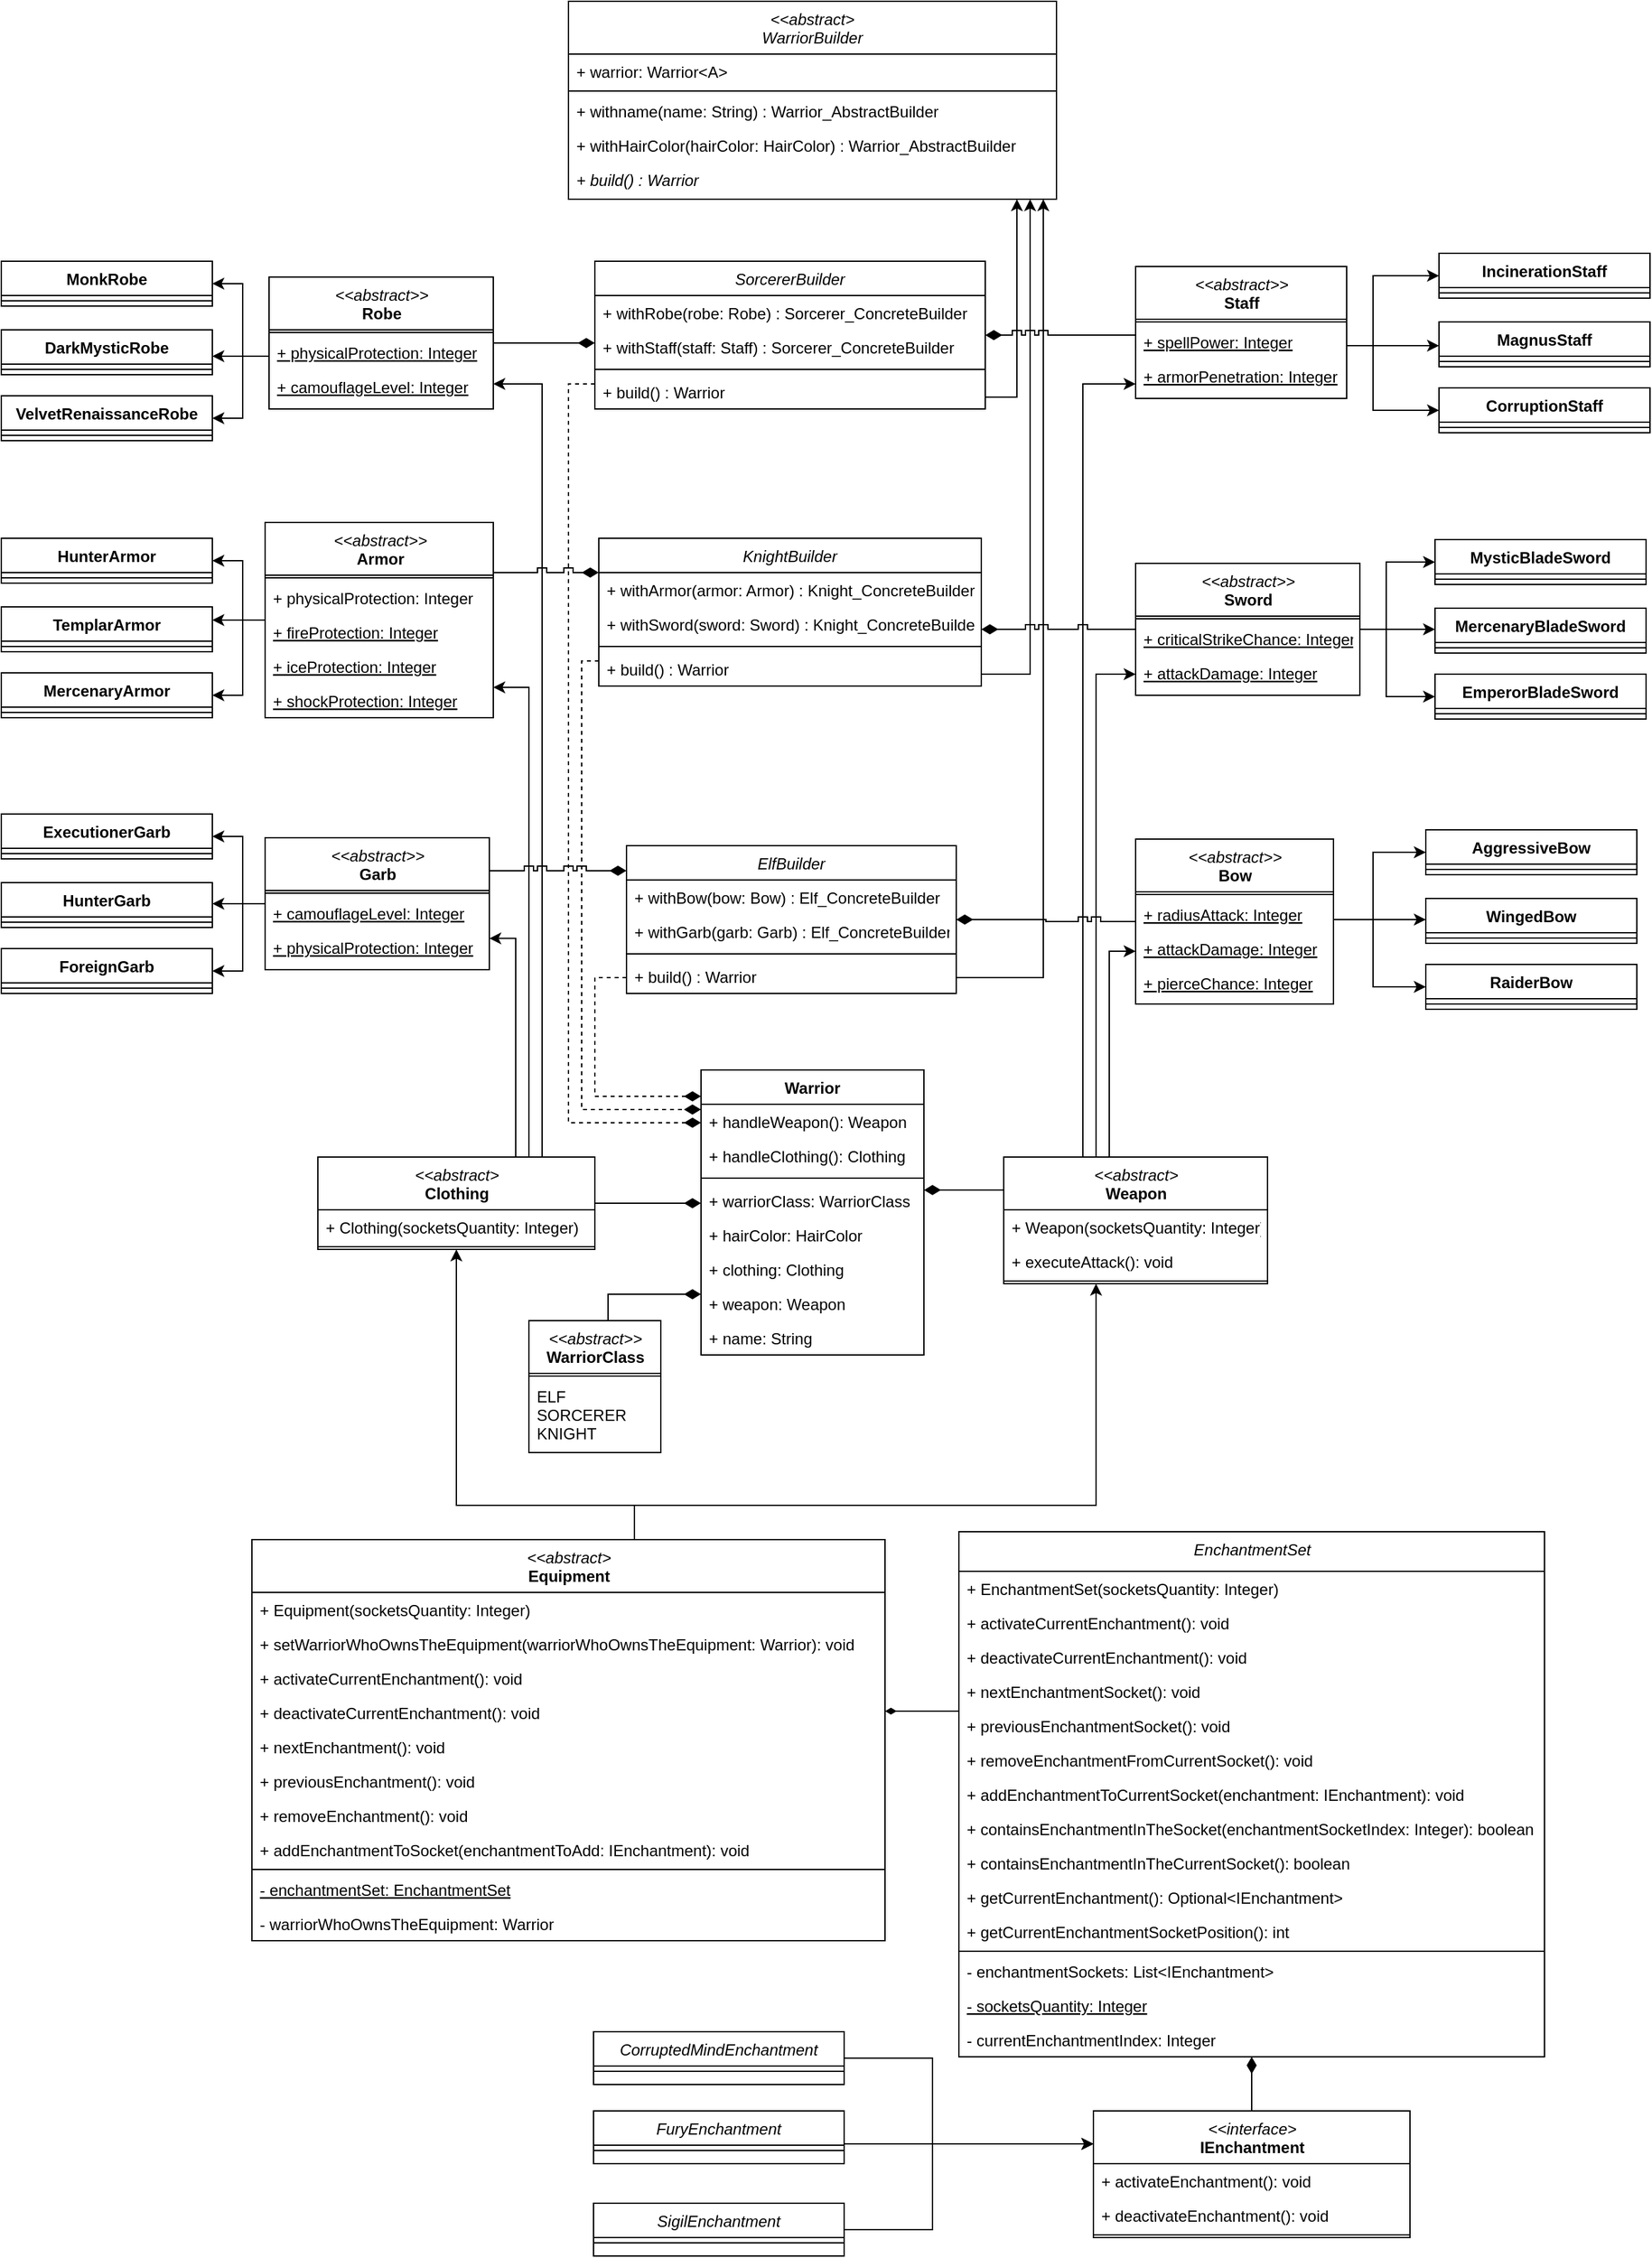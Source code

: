 <mxfile version="15.5.0" type="device"><diagram id="C5RBs43oDa-KdzZeNtuy" name="Page-1"><mxGraphModel dx="1609" dy="744" grid="1" gridSize="10" guides="1" tooltips="1" connect="1" arrows="1" fold="1" page="1" pageScale="1" pageWidth="827" pageHeight="1169" math="0" shadow="0"><root><mxCell id="WIyWlLk6GJQsqaUBKTNV-0"/><mxCell id="WIyWlLk6GJQsqaUBKTNV-1" parent="WIyWlLk6GJQsqaUBKTNV-0"/><mxCell id="VfX6Guu9pPReF8fiZ7QI-0" value="&lt;&lt;abstract&gt;&#10;WarriorBuilder" style="swimlane;fontStyle=2;align=center;verticalAlign=top;childLayout=stackLayout;horizontal=1;startSize=40;horizontalStack=0;resizeParent=1;resizeLast=0;collapsible=1;marginBottom=0;rounded=0;shadow=0;strokeWidth=1;" parent="WIyWlLk6GJQsqaUBKTNV-1" vertex="1"><mxGeometry x="160" y="130" width="370" height="150" as="geometry"><mxRectangle x="230" y="140" width="160" height="26" as="alternateBounds"/></mxGeometry></mxCell><mxCell id="VfX6Guu9pPReF8fiZ7QI-67" value="+ warrior: Warrior&lt;A&gt;" style="text;align=left;verticalAlign=top;spacingLeft=4;spacingRight=4;overflow=hidden;rotatable=0;points=[[0,0.5],[1,0.5]];portConstraint=eastwest;" parent="VfX6Guu9pPReF8fiZ7QI-0" vertex="1"><mxGeometry y="40" width="370" height="26" as="geometry"/></mxCell><mxCell id="VfX6Guu9pPReF8fiZ7QI-1" value="" style="line;html=1;strokeWidth=1;align=left;verticalAlign=middle;spacingTop=-1;spacingLeft=3;spacingRight=3;rotatable=0;labelPosition=right;points=[];portConstraint=eastwest;" parent="VfX6Guu9pPReF8fiZ7QI-0" vertex="1"><mxGeometry y="66" width="370" height="4" as="geometry"/></mxCell><mxCell id="VfX6Guu9pPReF8fiZ7QI-30" value="+ withname(name: String) : Warrior_AbstractBuilder" style="text;align=left;verticalAlign=top;spacingLeft=4;spacingRight=4;overflow=hidden;rotatable=0;points=[[0,0.5],[1,0.5]];portConstraint=eastwest;" parent="VfX6Guu9pPReF8fiZ7QI-0" vertex="1"><mxGeometry y="70" width="370" height="26" as="geometry"/></mxCell><mxCell id="VfX6Guu9pPReF8fiZ7QI-2" value="+ withHairColor(hairColor: HairColor) : Warrior_AbstractBuilder" style="text;align=left;verticalAlign=top;spacingLeft=4;spacingRight=4;overflow=hidden;rotatable=0;points=[[0,0.5],[1,0.5]];portConstraint=eastwest;" parent="VfX6Guu9pPReF8fiZ7QI-0" vertex="1"><mxGeometry y="96" width="370" height="26" as="geometry"/></mxCell><mxCell id="VfX6Guu9pPReF8fiZ7QI-66" value="+ build() : Warrior" style="text;align=left;verticalAlign=top;spacingLeft=4;spacingRight=4;overflow=hidden;rotatable=0;points=[[0,0.5],[1,0.5]];portConstraint=eastwest;fontStyle=2" parent="VfX6Guu9pPReF8fiZ7QI-0" vertex="1"><mxGeometry y="122" width="370" height="26" as="geometry"/></mxCell><mxCell id="VfX6Guu9pPReF8fiZ7QI-3" value="SorcererBuilder" style="swimlane;fontStyle=2;align=center;verticalAlign=top;childLayout=stackLayout;horizontal=1;startSize=26;horizontalStack=0;resizeParent=1;resizeLast=0;collapsible=1;marginBottom=0;rounded=0;shadow=0;strokeWidth=1;" parent="WIyWlLk6GJQsqaUBKTNV-1" vertex="1"><mxGeometry x="180" y="327" width="296" height="112" as="geometry"><mxRectangle x="230" y="140" width="160" height="26" as="alternateBounds"/></mxGeometry></mxCell><mxCell id="VfX6Guu9pPReF8fiZ7QI-5" value="+ withRobe(robe: Robe) : Sorcerer_ConcreteBuilder" style="text;align=left;verticalAlign=top;spacingLeft=4;spacingRight=4;overflow=hidden;rotatable=0;points=[[0,0.5],[1,0.5]];portConstraint=eastwest;" parent="VfX6Guu9pPReF8fiZ7QI-3" vertex="1"><mxGeometry y="26" width="296" height="26" as="geometry"/></mxCell><mxCell id="VfX6Guu9pPReF8fiZ7QI-16" value="+ withStaff(staff: Staff) : Sorcerer_ConcreteBuilder" style="text;align=left;verticalAlign=top;spacingLeft=4;spacingRight=4;overflow=hidden;rotatable=0;points=[[0,0.5],[1,0.5]];portConstraint=eastwest;" parent="VfX6Guu9pPReF8fiZ7QI-3" vertex="1"><mxGeometry y="52" width="296" height="26" as="geometry"/></mxCell><mxCell id="VfX6Guu9pPReF8fiZ7QI-4" value="" style="line;html=1;strokeWidth=1;align=left;verticalAlign=middle;spacingTop=-1;spacingLeft=3;spacingRight=3;rotatable=0;labelPosition=right;points=[];portConstraint=eastwest;" parent="VfX6Guu9pPReF8fiZ7QI-3" vertex="1"><mxGeometry y="78" width="296" height="8" as="geometry"/></mxCell><mxCell id="Ug5r7afnLHkJACtkuGJq-2" value="+ build() : Warrior" style="text;align=left;verticalAlign=top;spacingLeft=4;spacingRight=4;overflow=hidden;rotatable=0;points=[[0,0.5],[1,0.5]];portConstraint=eastwest;" parent="VfX6Guu9pPReF8fiZ7QI-3" vertex="1"><mxGeometry y="86" width="296" height="26" as="geometry"/></mxCell><mxCell id="VfX6Guu9pPReF8fiZ7QI-49" style="edgeStyle=orthogonalEdgeStyle;rounded=0;orthogonalLoop=1;jettySize=auto;html=1;" parent="WIyWlLk6GJQsqaUBKTNV-1" source="VfX6Guu9pPReF8fiZ7QI-6" target="VfX6Guu9pPReF8fiZ7QI-0" edge="1"><mxGeometry relative="1" as="geometry"><mxPoint x="335" y="280" as="targetPoint"/><Array as="points"><mxPoint x="510" y="640"/></Array></mxGeometry></mxCell><mxCell id="VfX6Guu9pPReF8fiZ7QI-6" value="KnightBuilder" style="swimlane;fontStyle=2;align=center;verticalAlign=top;childLayout=stackLayout;horizontal=1;startSize=26;horizontalStack=0;resizeParent=1;resizeLast=0;collapsible=1;marginBottom=0;rounded=0;shadow=0;strokeWidth=1;" parent="WIyWlLk6GJQsqaUBKTNV-1" vertex="1"><mxGeometry x="183" y="537" width="290" height="112" as="geometry"><mxRectangle x="230" y="140" width="160" height="26" as="alternateBounds"/></mxGeometry></mxCell><mxCell id="VfX6Guu9pPReF8fiZ7QI-17" value="+ withArmor(armor: Armor) : Knight_ConcreteBuilder" style="text;align=left;verticalAlign=top;spacingLeft=4;spacingRight=4;overflow=hidden;rotatable=0;points=[[0,0.5],[1,0.5]];portConstraint=eastwest;" parent="VfX6Guu9pPReF8fiZ7QI-6" vertex="1"><mxGeometry y="26" width="290" height="26" as="geometry"/></mxCell><mxCell id="VfX6Guu9pPReF8fiZ7QI-18" value="+ withSword(sword: Sword) : Knight_ConcreteBuilder" style="text;align=left;verticalAlign=top;spacingLeft=4;spacingRight=4;overflow=hidden;rotatable=0;points=[[0,0.5],[1,0.5]];portConstraint=eastwest;" parent="VfX6Guu9pPReF8fiZ7QI-6" vertex="1"><mxGeometry y="52" width="290" height="26" as="geometry"/></mxCell><mxCell id="VfX6Guu9pPReF8fiZ7QI-7" value="" style="line;html=1;strokeWidth=1;align=left;verticalAlign=middle;spacingTop=-1;spacingLeft=3;spacingRight=3;rotatable=0;labelPosition=right;points=[];portConstraint=eastwest;" parent="VfX6Guu9pPReF8fiZ7QI-6" vertex="1"><mxGeometry y="78" width="290" height="8" as="geometry"/></mxCell><mxCell id="Ug5r7afnLHkJACtkuGJq-3" value="+ build() : Warrior" style="text;align=left;verticalAlign=top;spacingLeft=4;spacingRight=4;overflow=hidden;rotatable=0;points=[[0,0.5],[1,0.5]];portConstraint=eastwest;" parent="VfX6Guu9pPReF8fiZ7QI-6" vertex="1"><mxGeometry y="86" width="290" height="26" as="geometry"/></mxCell><mxCell id="VfX6Guu9pPReF8fiZ7QI-9" value="ElfBuilder" style="swimlane;fontStyle=2;align=center;verticalAlign=top;childLayout=stackLayout;horizontal=1;startSize=26;horizontalStack=0;resizeParent=1;resizeLast=0;collapsible=1;marginBottom=0;rounded=0;shadow=0;strokeWidth=1;" parent="WIyWlLk6GJQsqaUBKTNV-1" vertex="1"><mxGeometry x="204" y="770" width="250" height="112" as="geometry"><mxRectangle x="230" y="140" width="160" height="26" as="alternateBounds"/></mxGeometry></mxCell><mxCell id="VfX6Guu9pPReF8fiZ7QI-21" value="+ withBow(bow: Bow) : Elf_ConcreteBuilder" style="text;align=left;verticalAlign=top;spacingLeft=4;spacingRight=4;overflow=hidden;rotatable=0;points=[[0,0.5],[1,0.5]];portConstraint=eastwest;" parent="VfX6Guu9pPReF8fiZ7QI-9" vertex="1"><mxGeometry y="26" width="250" height="26" as="geometry"/></mxCell><mxCell id="VfX6Guu9pPReF8fiZ7QI-20" value="+ withGarb(garb: Garb) : Elf_ConcreteBuilder" style="text;align=left;verticalAlign=top;spacingLeft=4;spacingRight=4;overflow=hidden;rotatable=0;points=[[0,0.5],[1,0.5]];portConstraint=eastwest;" parent="VfX6Guu9pPReF8fiZ7QI-9" vertex="1"><mxGeometry y="52" width="250" height="26" as="geometry"/></mxCell><mxCell id="VfX6Guu9pPReF8fiZ7QI-10" value="" style="line;html=1;strokeWidth=1;align=left;verticalAlign=middle;spacingTop=-1;spacingLeft=3;spacingRight=3;rotatable=0;labelPosition=right;points=[];portConstraint=eastwest;" parent="VfX6Guu9pPReF8fiZ7QI-9" vertex="1"><mxGeometry y="78" width="250" height="8" as="geometry"/></mxCell><mxCell id="Ug5r7afnLHkJACtkuGJq-4" value="+ build() : Warrior" style="text;align=left;verticalAlign=top;spacingLeft=4;spacingRight=4;overflow=hidden;rotatable=0;points=[[0,0.5],[1,0.5]];portConstraint=eastwest;" parent="VfX6Guu9pPReF8fiZ7QI-9" vertex="1"><mxGeometry y="86" width="250" height="26" as="geometry"/></mxCell><mxCell id="VfX6Guu9pPReF8fiZ7QI-23" value="Warrior" style="swimlane;fontStyle=1;align=center;verticalAlign=top;childLayout=stackLayout;horizontal=1;startSize=26;horizontalStack=0;resizeParent=1;resizeParentMax=0;resizeLast=0;collapsible=1;marginBottom=0;" parent="WIyWlLk6GJQsqaUBKTNV-1" vertex="1"><mxGeometry x="260.5" y="940" width="169" height="216" as="geometry"/></mxCell><mxCell id="hiiKaKfQEz0vPgsTSvBx-94" value="+ handleWeapon(): Weapon" style="text;align=left;verticalAlign=top;spacingLeft=4;spacingRight=4;overflow=hidden;rotatable=0;points=[[0,0.5],[1,0.5]];portConstraint=eastwest;" parent="VfX6Guu9pPReF8fiZ7QI-23" vertex="1"><mxGeometry y="26" width="169" height="26" as="geometry"/></mxCell><mxCell id="h_P3NHBmUKp6HKOvLhlW-6" value="+ handleClothing(): Clothing" style="text;align=left;verticalAlign=top;spacingLeft=4;spacingRight=4;overflow=hidden;rotatable=0;points=[[0,0.5],[1,0.5]];portConstraint=eastwest;" vertex="1" parent="VfX6Guu9pPReF8fiZ7QI-23"><mxGeometry y="52" width="169" height="26" as="geometry"/></mxCell><mxCell id="VfX6Guu9pPReF8fiZ7QI-25" value="" style="line;strokeWidth=1;fillColor=none;align=left;verticalAlign=middle;spacingTop=-1;spacingLeft=3;spacingRight=3;rotatable=0;labelPosition=right;points=[];portConstraint=eastwest;" parent="VfX6Guu9pPReF8fiZ7QI-23" vertex="1"><mxGeometry y="78" width="169" height="8" as="geometry"/></mxCell><mxCell id="h_P3NHBmUKp6HKOvLhlW-13" value="+ warriorClass: WarriorClass" style="text;strokeColor=none;fillColor=none;align=left;verticalAlign=top;spacingLeft=4;spacingRight=4;overflow=hidden;rotatable=0;points=[[0,0.5],[1,0.5]];portConstraint=eastwest;" vertex="1" parent="VfX6Guu9pPReF8fiZ7QI-23"><mxGeometry y="86" width="169" height="26" as="geometry"/></mxCell><mxCell id="VfX6Guu9pPReF8fiZ7QI-24" value="+ hairColor: HairColor" style="text;strokeColor=none;fillColor=none;align=left;verticalAlign=top;spacingLeft=4;spacingRight=4;overflow=hidden;rotatable=0;points=[[0,0.5],[1,0.5]];portConstraint=eastwest;" parent="VfX6Guu9pPReF8fiZ7QI-23" vertex="1"><mxGeometry y="112" width="169" height="26" as="geometry"/></mxCell><mxCell id="VfX6Guu9pPReF8fiZ7QI-29" value="+ clothing: Clothing" style="text;strokeColor=none;fillColor=none;align=left;verticalAlign=top;spacingLeft=4;spacingRight=4;overflow=hidden;rotatable=0;points=[[0,0.5],[1,0.5]];portConstraint=eastwest;" parent="VfX6Guu9pPReF8fiZ7QI-23" vertex="1"><mxGeometry y="138" width="169" height="26" as="geometry"/></mxCell><mxCell id="VfX6Guu9pPReF8fiZ7QI-28" value="+ weapon: Weapon" style="text;strokeColor=none;fillColor=none;align=left;verticalAlign=top;spacingLeft=4;spacingRight=4;overflow=hidden;rotatable=0;points=[[0,0.5],[1,0.5]];portConstraint=eastwest;" parent="VfX6Guu9pPReF8fiZ7QI-23" vertex="1"><mxGeometry y="164" width="169" height="26" as="geometry"/></mxCell><mxCell id="VfX6Guu9pPReF8fiZ7QI-27" value="+ name: String" style="text;strokeColor=none;fillColor=none;align=left;verticalAlign=top;spacingLeft=4;spacingRight=4;overflow=hidden;rotatable=0;points=[[0,0.5],[1,0.5]];portConstraint=eastwest;" parent="VfX6Guu9pPReF8fiZ7QI-23" vertex="1"><mxGeometry y="190" width="169" height="26" as="geometry"/></mxCell><mxCell id="VfX6Guu9pPReF8fiZ7QI-54" style="edgeStyle=orthogonalEdgeStyle;rounded=0;orthogonalLoop=1;jettySize=auto;html=1;" parent="WIyWlLk6GJQsqaUBKTNV-1" source="VfX6Guu9pPReF8fiZ7QI-3" target="VfX6Guu9pPReF8fiZ7QI-0" edge="1"><mxGeometry relative="1" as="geometry"><mxPoint x="335" y="280" as="targetPoint"/><mxPoint y="310" as="sourcePoint"/><Array as="points"><mxPoint x="500" y="430"/></Array></mxGeometry></mxCell><mxCell id="VfX6Guu9pPReF8fiZ7QI-55" style="edgeStyle=orthogonalEdgeStyle;rounded=0;orthogonalLoop=1;jettySize=auto;html=1;" parent="WIyWlLk6GJQsqaUBKTNV-1" source="VfX6Guu9pPReF8fiZ7QI-9" target="VfX6Guu9pPReF8fiZ7QI-0" edge="1"><mxGeometry relative="1" as="geometry"><mxPoint x="334" y="280" as="targetPoint"/><mxPoint x="-25" y="400" as="sourcePoint"/><Array as="points"><mxPoint x="520" y="870"/></Array></mxGeometry></mxCell><mxCell id="hiiKaKfQEz0vPgsTSvBx-176" style="edgeStyle=orthogonalEdgeStyle;rounded=0;jumpStyle=sharp;jumpSize=7;orthogonalLoop=1;jettySize=auto;html=1;entryX=1;entryY=0.242;entryDx=0;entryDy=0;entryPerimeter=0;endArrow=classic;endFill=1;endSize=6;" parent="WIyWlLk6GJQsqaUBKTNV-1" source="s-EzewLasEeNYvOGmGzr-0" target="hiiKaKfQEz0vPgsTSvBx-166" edge="1"><mxGeometry relative="1" as="geometry"><Array as="points"><mxPoint x="120" y="840"/></Array></mxGeometry></mxCell><mxCell id="s-EzewLasEeNYvOGmGzr-0" value="&amp;lt;&amp;lt;abstract&amp;gt;&lt;br&gt;&lt;b style=&quot;font-style: normal&quot;&gt;Clothing&lt;/b&gt;" style="swimlane;fontStyle=2;align=center;verticalAlign=top;childLayout=stackLayout;horizontal=1;startSize=40;horizontalStack=0;resizeParent=1;resizeLast=0;collapsible=1;marginBottom=0;rounded=0;shadow=0;strokeWidth=1;html=1;" parent="WIyWlLk6GJQsqaUBKTNV-1" vertex="1"><mxGeometry x="-30" y="1006" width="210" height="70" as="geometry"><mxRectangle x="230" y="140" width="160" height="26" as="alternateBounds"/></mxGeometry></mxCell><mxCell id="BWbOQ9YGOd95vAXTTwjt-2" value="+ Clothing(socketsQuantity: Integer)" style="text;align=left;verticalAlign=top;spacingLeft=4;spacingRight=4;overflow=hidden;rotatable=0;points=[[0,0.5],[1,0.5]];portConstraint=eastwest;" parent="s-EzewLasEeNYvOGmGzr-0" vertex="1"><mxGeometry y="40" width="210" height="26" as="geometry"/></mxCell><mxCell id="s-EzewLasEeNYvOGmGzr-1" value="" style="line;html=1;strokeWidth=1;align=left;verticalAlign=middle;spacingTop=-1;spacingLeft=3;spacingRight=3;rotatable=0;labelPosition=right;points=[];portConstraint=eastwest;" parent="s-EzewLasEeNYvOGmGzr-0" vertex="1"><mxGeometry y="66" width="210" height="4" as="geometry"/></mxCell><mxCell id="s-EzewLasEeNYvOGmGzr-6" style="edgeStyle=orthogonalEdgeStyle;rounded=0;orthogonalLoop=1;jettySize=auto;html=1;endArrow=diamondThin;endFill=1;endSize=10;" parent="WIyWlLk6GJQsqaUBKTNV-1" source="s-EzewLasEeNYvOGmGzr-3" target="VfX6Guu9pPReF8fiZ7QI-23" edge="1"><mxGeometry relative="1" as="geometry"><mxPoint x="545" y="1027" as="sourcePoint"/><mxPoint x="497" y="1027" as="targetPoint"/><Array as="points"><mxPoint x="450" y="1031"/><mxPoint x="450" y="1031"/></Array></mxGeometry></mxCell><mxCell id="s-EzewLasEeNYvOGmGzr-3" value="&amp;lt;&amp;lt;abstract&amp;gt;&lt;br&gt;&lt;b style=&quot;font-style: normal&quot;&gt;Weapon&lt;/b&gt;" style="swimlane;fontStyle=2;align=center;verticalAlign=top;childLayout=stackLayout;horizontal=1;startSize=40;horizontalStack=0;resizeParent=1;resizeLast=0;collapsible=1;marginBottom=0;rounded=0;shadow=0;strokeWidth=1;html=1;" parent="WIyWlLk6GJQsqaUBKTNV-1" vertex="1"><mxGeometry x="490" y="1006" width="200" height="96" as="geometry"><mxRectangle x="230" y="140" width="160" height="26" as="alternateBounds"/></mxGeometry></mxCell><mxCell id="BWbOQ9YGOd95vAXTTwjt-1" value="+ Weapon(socketsQuantity: Integer)" style="text;align=left;verticalAlign=top;spacingLeft=4;spacingRight=4;overflow=hidden;rotatable=0;points=[[0,0.5],[1,0.5]];portConstraint=eastwest;" parent="s-EzewLasEeNYvOGmGzr-3" vertex="1"><mxGeometry y="40" width="200" height="26" as="geometry"/></mxCell><mxCell id="hiiKaKfQEz0vPgsTSvBx-34" value="+ executeAttack(): void" style="text;align=left;verticalAlign=top;spacingLeft=4;spacingRight=4;overflow=hidden;rotatable=0;points=[[0,0.5],[1,0.5]];portConstraint=eastwest;" parent="s-EzewLasEeNYvOGmGzr-3" vertex="1"><mxGeometry y="66" width="200" height="26" as="geometry"/></mxCell><mxCell id="s-EzewLasEeNYvOGmGzr-4" value="" style="line;html=1;strokeWidth=1;align=left;verticalAlign=middle;spacingTop=-1;spacingLeft=3;spacingRight=3;rotatable=0;labelPosition=right;points=[];portConstraint=eastwest;" parent="s-EzewLasEeNYvOGmGzr-3" vertex="1"><mxGeometry y="92" width="200" height="4" as="geometry"/></mxCell><mxCell id="hiiKaKfQEz0vPgsTSvBx-7" style="edgeStyle=orthogonalEdgeStyle;rounded=0;orthogonalLoop=1;jettySize=auto;html=1;" parent="WIyWlLk6GJQsqaUBKTNV-1" source="hiiKaKfQEz0vPgsTSvBx-0" target="hiiKaKfQEz0vPgsTSvBx-3" edge="1"><mxGeometry relative="1" as="geometry"><Array as="points"><mxPoint x="-87" y="399"/><mxPoint x="-87" y="446"/></Array></mxGeometry></mxCell><mxCell id="hiiKaKfQEz0vPgsTSvBx-12" style="edgeStyle=orthogonalEdgeStyle;rounded=0;orthogonalLoop=1;jettySize=auto;html=1;" parent="WIyWlLk6GJQsqaUBKTNV-1" source="hiiKaKfQEz0vPgsTSvBx-0" target="hiiKaKfQEz0vPgsTSvBx-8" edge="1"><mxGeometry relative="1" as="geometry"><Array as="points"><mxPoint x="-87" y="399"/><mxPoint x="-87" y="399"/></Array></mxGeometry></mxCell><mxCell id="hiiKaKfQEz0vPgsTSvBx-13" style="edgeStyle=orthogonalEdgeStyle;rounded=0;orthogonalLoop=1;jettySize=auto;html=1;" parent="WIyWlLk6GJQsqaUBKTNV-1" source="hiiKaKfQEz0vPgsTSvBx-0" target="hiiKaKfQEz0vPgsTSvBx-10" edge="1"><mxGeometry relative="1" as="geometry"><Array as="points"><mxPoint x="-87" y="399"/><mxPoint x="-87" y="344"/></Array></mxGeometry></mxCell><mxCell id="hiiKaKfQEz0vPgsTSvBx-0" value="&amp;lt;&amp;lt;abstract&amp;gt;&amp;gt;&lt;br&gt;&lt;b style=&quot;font-style: normal&quot;&gt;Robe&lt;/b&gt;" style="swimlane;fontStyle=2;align=center;verticalAlign=top;childLayout=stackLayout;horizontal=1;startSize=40;horizontalStack=0;resizeParent=1;resizeLast=0;collapsible=1;marginBottom=0;rounded=0;shadow=0;strokeWidth=1;html=1;" parent="WIyWlLk6GJQsqaUBKTNV-1" vertex="1"><mxGeometry x="-67" y="339" width="170" height="100" as="geometry"><mxRectangle x="230" y="140" width="160" height="26" as="alternateBounds"/></mxGeometry></mxCell><mxCell id="hiiKaKfQEz0vPgsTSvBx-1" value="" style="line;html=1;strokeWidth=1;align=left;verticalAlign=middle;spacingTop=-1;spacingLeft=3;spacingRight=3;rotatable=0;labelPosition=right;points=[];portConstraint=eastwest;" parent="hiiKaKfQEz0vPgsTSvBx-0" vertex="1"><mxGeometry y="40" width="170" height="4" as="geometry"/></mxCell><mxCell id="hiiKaKfQEz0vPgsTSvBx-15" value="+ physicalProtection: Integer" style="text;align=left;verticalAlign=top;spacingLeft=4;spacingRight=4;overflow=hidden;rotatable=0;points=[[0,0.5],[1,0.5]];portConstraint=eastwest;fontStyle=4" parent="hiiKaKfQEz0vPgsTSvBx-0" vertex="1"><mxGeometry y="44" width="170" height="26" as="geometry"/></mxCell><mxCell id="hiiKaKfQEz0vPgsTSvBx-16" value="+ camouflageLevel: Integer" style="text;align=left;verticalAlign=top;spacingLeft=4;spacingRight=4;overflow=hidden;rotatable=0;points=[[0,0.5],[1,0.5]];portConstraint=eastwest;fontStyle=4" parent="hiiKaKfQEz0vPgsTSvBx-0" vertex="1"><mxGeometry y="70" width="170" height="26" as="geometry"/></mxCell><mxCell id="hiiKaKfQEz0vPgsTSvBx-3" value="VelvetRenaissanceRobe" style="swimlane;fontStyle=1;align=center;verticalAlign=top;childLayout=stackLayout;horizontal=1;startSize=26;horizontalStack=0;resizeParent=1;resizeParentMax=0;resizeLast=0;collapsible=1;marginBottom=0;" parent="WIyWlLk6GJQsqaUBKTNV-1" vertex="1"><mxGeometry x="-270" y="429" width="160" height="34" as="geometry"/></mxCell><mxCell id="hiiKaKfQEz0vPgsTSvBx-5" value="" style="line;strokeWidth=1;fillColor=none;align=left;verticalAlign=middle;spacingTop=-1;spacingLeft=3;spacingRight=3;rotatable=0;labelPosition=right;points=[];portConstraint=eastwest;" parent="hiiKaKfQEz0vPgsTSvBx-3" vertex="1"><mxGeometry y="26" width="160" height="8" as="geometry"/></mxCell><mxCell id="hiiKaKfQEz0vPgsTSvBx-8" value="DarkMysticRobe" style="swimlane;fontStyle=1;align=center;verticalAlign=top;childLayout=stackLayout;horizontal=1;startSize=26;horizontalStack=0;resizeParent=1;resizeParentMax=0;resizeLast=0;collapsible=1;marginBottom=0;" parent="WIyWlLk6GJQsqaUBKTNV-1" vertex="1"><mxGeometry x="-270" y="379" width="160" height="34" as="geometry"/></mxCell><mxCell id="hiiKaKfQEz0vPgsTSvBx-9" value="" style="line;strokeWidth=1;fillColor=none;align=left;verticalAlign=middle;spacingTop=-1;spacingLeft=3;spacingRight=3;rotatable=0;labelPosition=right;points=[];portConstraint=eastwest;" parent="hiiKaKfQEz0vPgsTSvBx-8" vertex="1"><mxGeometry y="26" width="160" height="8" as="geometry"/></mxCell><mxCell id="hiiKaKfQEz0vPgsTSvBx-10" value="MonkRobe" style="swimlane;fontStyle=1;align=center;verticalAlign=top;childLayout=stackLayout;horizontal=1;startSize=26;horizontalStack=0;resizeParent=1;resizeParentMax=0;resizeLast=0;collapsible=1;marginBottom=0;" parent="WIyWlLk6GJQsqaUBKTNV-1" vertex="1"><mxGeometry x="-270" y="327" width="160" height="34" as="geometry"/></mxCell><mxCell id="hiiKaKfQEz0vPgsTSvBx-11" value="" style="line;strokeWidth=1;fillColor=none;align=left;verticalAlign=middle;spacingTop=-1;spacingLeft=3;spacingRight=3;rotatable=0;labelPosition=right;points=[];portConstraint=eastwest;" parent="hiiKaKfQEz0vPgsTSvBx-10" vertex="1"><mxGeometry y="26" width="160" height="8" as="geometry"/></mxCell><mxCell id="hiiKaKfQEz0vPgsTSvBx-29" style="edgeStyle=orthogonalEdgeStyle;rounded=0;orthogonalLoop=1;jettySize=auto;html=1;endArrow=classic;endFill=1;endSize=6;" parent="WIyWlLk6GJQsqaUBKTNV-1" source="hiiKaKfQEz0vPgsTSvBx-17" target="hiiKaKfQEz0vPgsTSvBx-22" edge="1"><mxGeometry relative="1" as="geometry"><Array as="points"><mxPoint x="770" y="391"/><mxPoint x="770" y="440"/></Array></mxGeometry></mxCell><mxCell id="hiiKaKfQEz0vPgsTSvBx-30" style="edgeStyle=orthogonalEdgeStyle;rounded=0;orthogonalLoop=1;jettySize=auto;html=1;endArrow=classic;endFill=1;endSize=6;" parent="WIyWlLk6GJQsqaUBKTNV-1" edge="1"><mxGeometry relative="1" as="geometry"><mxPoint x="750" y="391" as="sourcePoint"/><mxPoint x="820" y="391" as="targetPoint"/><Array as="points"><mxPoint x="810" y="391"/><mxPoint x="810" y="391"/></Array></mxGeometry></mxCell><mxCell id="hiiKaKfQEz0vPgsTSvBx-31" style="edgeStyle=orthogonalEdgeStyle;rounded=0;orthogonalLoop=1;jettySize=auto;html=1;endArrow=classic;endFill=1;endSize=6;" parent="WIyWlLk6GJQsqaUBKTNV-1" source="hiiKaKfQEz0vPgsTSvBx-17" target="hiiKaKfQEz0vPgsTSvBx-26" edge="1"><mxGeometry relative="1" as="geometry"><Array as="points"><mxPoint x="770" y="391"/><mxPoint x="770" y="338"/></Array></mxGeometry></mxCell><mxCell id="hiiKaKfQEz0vPgsTSvBx-17" value="&amp;lt;&amp;lt;abstract&amp;gt;&amp;gt;&lt;br&gt;&lt;b style=&quot;font-style: normal&quot;&gt;Staff&lt;/b&gt;" style="swimlane;fontStyle=2;align=center;verticalAlign=top;childLayout=stackLayout;horizontal=1;startSize=40;horizontalStack=0;resizeParent=1;resizeLast=0;collapsible=1;marginBottom=0;rounded=0;shadow=0;strokeWidth=1;html=1;" parent="WIyWlLk6GJQsqaUBKTNV-1" vertex="1"><mxGeometry x="590" y="331" width="160" height="100" as="geometry"><mxRectangle x="230" y="140" width="160" height="26" as="alternateBounds"/></mxGeometry></mxCell><mxCell id="hiiKaKfQEz0vPgsTSvBx-18" value="" style="line;html=1;strokeWidth=1;align=left;verticalAlign=middle;spacingTop=-1;spacingLeft=3;spacingRight=3;rotatable=0;labelPosition=right;points=[];portConstraint=eastwest;" parent="hiiKaKfQEz0vPgsTSvBx-17" vertex="1"><mxGeometry y="40" width="160" height="4" as="geometry"/></mxCell><mxCell id="hiiKaKfQEz0vPgsTSvBx-20" value="+ spellPower: Integer" style="text;align=left;verticalAlign=top;spacingLeft=4;spacingRight=4;overflow=hidden;rotatable=0;points=[[0,0.5],[1,0.5]];portConstraint=eastwest;fontStyle=4" parent="hiiKaKfQEz0vPgsTSvBx-17" vertex="1"><mxGeometry y="44" width="160" height="26" as="geometry"/></mxCell><mxCell id="hiiKaKfQEz0vPgsTSvBx-21" value="+ armorPenetration: Integer" style="text;align=left;verticalAlign=top;spacingLeft=4;spacingRight=4;overflow=hidden;rotatable=0;points=[[0,0.5],[1,0.5]];portConstraint=eastwest;fontStyle=4" parent="hiiKaKfQEz0vPgsTSvBx-17" vertex="1"><mxGeometry y="70" width="160" height="26" as="geometry"/></mxCell><mxCell id="hiiKaKfQEz0vPgsTSvBx-22" value="CorruptionStaff" style="swimlane;fontStyle=1;align=center;verticalAlign=top;childLayout=stackLayout;horizontal=1;startSize=26;horizontalStack=0;resizeParent=1;resizeParentMax=0;resizeLast=0;collapsible=1;marginBottom=0;" parent="WIyWlLk6GJQsqaUBKTNV-1" vertex="1"><mxGeometry x="820" y="423" width="160" height="34" as="geometry"/></mxCell><mxCell id="hiiKaKfQEz0vPgsTSvBx-23" value="" style="line;strokeWidth=1;fillColor=none;align=left;verticalAlign=middle;spacingTop=-1;spacingLeft=3;spacingRight=3;rotatable=0;labelPosition=right;points=[];portConstraint=eastwest;" parent="hiiKaKfQEz0vPgsTSvBx-22" vertex="1"><mxGeometry y="26" width="160" height="8" as="geometry"/></mxCell><mxCell id="hiiKaKfQEz0vPgsTSvBx-24" value="MagnusStaff" style="swimlane;fontStyle=1;align=center;verticalAlign=top;childLayout=stackLayout;horizontal=1;startSize=26;horizontalStack=0;resizeParent=1;resizeParentMax=0;resizeLast=0;collapsible=1;marginBottom=0;" parent="WIyWlLk6GJQsqaUBKTNV-1" vertex="1"><mxGeometry x="820" y="373" width="160" height="34" as="geometry"/></mxCell><mxCell id="hiiKaKfQEz0vPgsTSvBx-25" value="" style="line;strokeWidth=1;fillColor=none;align=left;verticalAlign=middle;spacingTop=-1;spacingLeft=3;spacingRight=3;rotatable=0;labelPosition=right;points=[];portConstraint=eastwest;" parent="hiiKaKfQEz0vPgsTSvBx-24" vertex="1"><mxGeometry y="26" width="160" height="8" as="geometry"/></mxCell><mxCell id="hiiKaKfQEz0vPgsTSvBx-26" value="IncinerationStaff" style="swimlane;fontStyle=1;align=center;verticalAlign=top;childLayout=stackLayout;horizontal=1;startSize=26;horizontalStack=0;resizeParent=1;resizeParentMax=0;resizeLast=0;collapsible=1;marginBottom=0;" parent="WIyWlLk6GJQsqaUBKTNV-1" vertex="1"><mxGeometry x="820" y="321" width="160" height="34" as="geometry"/></mxCell><mxCell id="hiiKaKfQEz0vPgsTSvBx-27" value="" style="line;strokeWidth=1;fillColor=none;align=left;verticalAlign=middle;spacingTop=-1;spacingLeft=3;spacingRight=3;rotatable=0;labelPosition=right;points=[];portConstraint=eastwest;" parent="hiiKaKfQEz0vPgsTSvBx-26" vertex="1"><mxGeometry y="26" width="160" height="8" as="geometry"/></mxCell><mxCell id="hiiKaKfQEz0vPgsTSvBx-59" style="edgeStyle=orthogonalEdgeStyle;rounded=0;orthogonalLoop=1;jettySize=auto;html=1;exitX=0.5;exitY=0;exitDx=0;exitDy=0;endArrow=classic;endFill=1;endSize=6;" parent="WIyWlLk6GJQsqaUBKTNV-1" source="hiiKaKfQEz0vPgsTSvBx-50" target="s-EzewLasEeNYvOGmGzr-0" edge="1"><mxGeometry relative="1" as="geometry"><Array as="points"><mxPoint x="210" y="1296"/><mxPoint x="210" y="1270"/><mxPoint x="75" y="1270"/></Array></mxGeometry></mxCell><mxCell id="hiiKaKfQEz0vPgsTSvBx-60" style="edgeStyle=orthogonalEdgeStyle;rounded=0;orthogonalLoop=1;jettySize=auto;html=1;endArrow=classic;endFill=1;endSize=6;" parent="WIyWlLk6GJQsqaUBKTNV-1" source="hiiKaKfQEz0vPgsTSvBx-50" target="s-EzewLasEeNYvOGmGzr-3" edge="1"><mxGeometry relative="1" as="geometry"><Array as="points"><mxPoint x="210" y="1270"/><mxPoint x="560" y="1270"/></Array></mxGeometry></mxCell><mxCell id="hiiKaKfQEz0vPgsTSvBx-50" value="&amp;lt;&amp;lt;abstract&amp;gt;&lt;br&gt;&lt;b style=&quot;font-style: normal&quot;&gt;Equipment&lt;/b&gt;" style="swimlane;fontStyle=2;align=center;verticalAlign=top;childLayout=stackLayout;horizontal=1;startSize=40;horizontalStack=0;resizeParent=1;resizeLast=0;collapsible=1;marginBottom=0;rounded=0;shadow=0;strokeWidth=1;html=1;" parent="WIyWlLk6GJQsqaUBKTNV-1" vertex="1"><mxGeometry x="-80" y="1296" width="480" height="304" as="geometry"><mxRectangle x="230" y="140" width="160" height="26" as="alternateBounds"/></mxGeometry></mxCell><mxCell id="BWbOQ9YGOd95vAXTTwjt-0" value="+ Equipment(socketsQuantity: Integer)" style="text;align=left;verticalAlign=top;spacingLeft=4;spacingRight=4;overflow=hidden;rotatable=0;points=[[0,0.5],[1,0.5]];portConstraint=eastwest;" parent="hiiKaKfQEz0vPgsTSvBx-50" vertex="1"><mxGeometry y="40" width="480" height="26" as="geometry"/></mxCell><mxCell id="h_P3NHBmUKp6HKOvLhlW-4" value="+ setWarriorWhoOwnsTheEquipment(warriorWhoOwnsTheEquipment: Warrior): void" style="text;align=left;verticalAlign=top;spacingLeft=4;spacingRight=4;overflow=hidden;rotatable=0;points=[[0,0.5],[1,0.5]];portConstraint=eastwest;" vertex="1" parent="hiiKaKfQEz0vPgsTSvBx-50"><mxGeometry y="66" width="480" height="26" as="geometry"/></mxCell><mxCell id="hiiKaKfQEz0vPgsTSvBx-52" value="+ activateCurrentEnchantment(): void" style="text;align=left;verticalAlign=top;spacingLeft=4;spacingRight=4;overflow=hidden;rotatable=0;points=[[0,0.5],[1,0.5]];portConstraint=eastwest;" parent="hiiKaKfQEz0vPgsTSvBx-50" vertex="1"><mxGeometry y="92" width="480" height="26" as="geometry"/></mxCell><mxCell id="hiiKaKfQEz0vPgsTSvBx-53" value="+ deactivateCurrentEnchantment(): void" style="text;align=left;verticalAlign=top;spacingLeft=4;spacingRight=4;overflow=hidden;rotatable=0;points=[[0,0.5],[1,0.5]];portConstraint=eastwest;" parent="hiiKaKfQEz0vPgsTSvBx-50" vertex="1"><mxGeometry y="118" width="480" height="26" as="geometry"/></mxCell><mxCell id="hiiKaKfQEz0vPgsTSvBx-54" value="+ nextEnchantment(): void" style="text;align=left;verticalAlign=top;spacingLeft=4;spacingRight=4;overflow=hidden;rotatable=0;points=[[0,0.5],[1,0.5]];portConstraint=eastwest;" parent="hiiKaKfQEz0vPgsTSvBx-50" vertex="1"><mxGeometry y="144" width="480" height="26" as="geometry"/></mxCell><mxCell id="hiiKaKfQEz0vPgsTSvBx-55" value="+ previousEnchantment(): void" style="text;align=left;verticalAlign=top;spacingLeft=4;spacingRight=4;overflow=hidden;rotatable=0;points=[[0,0.5],[1,0.5]];portConstraint=eastwest;" parent="hiiKaKfQEz0vPgsTSvBx-50" vertex="1"><mxGeometry y="170" width="480" height="26" as="geometry"/></mxCell><mxCell id="hiiKaKfQEz0vPgsTSvBx-56" value="+ removeEnchantment(): void" style="text;align=left;verticalAlign=top;spacingLeft=4;spacingRight=4;overflow=hidden;rotatable=0;points=[[0,0.5],[1,0.5]];portConstraint=eastwest;" parent="hiiKaKfQEz0vPgsTSvBx-50" vertex="1"><mxGeometry y="196" width="480" height="26" as="geometry"/></mxCell><mxCell id="hiiKaKfQEz0vPgsTSvBx-71" value="+ addEnchantmentToSocket(enchantmentToAdd: IEnchantment): void" style="text;align=left;verticalAlign=top;spacingLeft=4;spacingRight=4;overflow=hidden;rotatable=0;points=[[0,0.5],[1,0.5]];portConstraint=eastwest;" parent="hiiKaKfQEz0vPgsTSvBx-50" vertex="1"><mxGeometry y="222" width="480" height="26" as="geometry"/></mxCell><mxCell id="hiiKaKfQEz0vPgsTSvBx-57" value="" style="line;html=1;strokeWidth=1;align=left;verticalAlign=middle;spacingTop=-1;spacingLeft=3;spacingRight=3;rotatable=0;labelPosition=right;points=[];portConstraint=eastwest;" parent="hiiKaKfQEz0vPgsTSvBx-50" vertex="1"><mxGeometry y="248" width="480" height="4" as="geometry"/></mxCell><mxCell id="hiiKaKfQEz0vPgsTSvBx-58" value="- enchantmentSet: EnchantmentSet" style="text;align=left;verticalAlign=top;spacingLeft=4;spacingRight=4;overflow=hidden;rotatable=0;points=[[0,0.5],[1,0.5]];portConstraint=eastwest;fontStyle=4" parent="hiiKaKfQEz0vPgsTSvBx-50" vertex="1"><mxGeometry y="252" width="480" height="26" as="geometry"/></mxCell><mxCell id="h_P3NHBmUKp6HKOvLhlW-5" value="- warriorWhoOwnsTheEquipment: Warrior" style="text;align=left;verticalAlign=top;spacingLeft=4;spacingRight=4;overflow=hidden;rotatable=0;points=[[0,0.5],[1,0.5]];portConstraint=eastwest;" vertex="1" parent="hiiKaKfQEz0vPgsTSvBx-50"><mxGeometry y="278" width="480" height="26" as="geometry"/></mxCell><mxCell id="hiiKaKfQEz0vPgsTSvBx-70" style="edgeStyle=orthogonalEdgeStyle;rounded=0;orthogonalLoop=1;jettySize=auto;html=1;endArrow=diamondThin;endFill=1;endSize=6;" parent="WIyWlLk6GJQsqaUBKTNV-1" source="hiiKaKfQEz0vPgsTSvBx-61" target="hiiKaKfQEz0vPgsTSvBx-50" edge="1"><mxGeometry relative="1" as="geometry"><Array as="points"><mxPoint x="426" y="1426"/><mxPoint x="426" y="1426"/></Array></mxGeometry></mxCell><mxCell id="hiiKaKfQEz0vPgsTSvBx-61" value="EnchantmentSet" style="swimlane;fontStyle=2;align=center;verticalAlign=top;childLayout=stackLayout;horizontal=1;startSize=30;horizontalStack=0;resizeParent=1;resizeLast=0;collapsible=1;marginBottom=0;rounded=0;shadow=0;strokeWidth=1;html=1;" parent="WIyWlLk6GJQsqaUBKTNV-1" vertex="1"><mxGeometry x="456" y="1290" width="444" height="398" as="geometry"><mxRectangle x="230" y="140" width="160" height="26" as="alternateBounds"/></mxGeometry></mxCell><mxCell id="hiiKaKfQEz0vPgsTSvBx-75" value="+ EnchantmentSet(socketsQuantity: Integer)" style="text;align=left;verticalAlign=top;spacingLeft=4;spacingRight=4;overflow=hidden;rotatable=0;points=[[0,0.5],[1,0.5]];portConstraint=eastwest;" parent="hiiKaKfQEz0vPgsTSvBx-61" vertex="1"><mxGeometry y="30" width="444" height="26" as="geometry"/></mxCell><mxCell id="hiiKaKfQEz0vPgsTSvBx-63" value="+ activateCurrentEnchantment(): void" style="text;align=left;verticalAlign=top;spacingLeft=4;spacingRight=4;overflow=hidden;rotatable=0;points=[[0,0.5],[1,0.5]];portConstraint=eastwest;" parent="hiiKaKfQEz0vPgsTSvBx-61" vertex="1"><mxGeometry y="56" width="444" height="26" as="geometry"/></mxCell><mxCell id="hiiKaKfQEz0vPgsTSvBx-64" value="+ deactivateCurrentEnchantment(): void" style="text;align=left;verticalAlign=top;spacingLeft=4;spacingRight=4;overflow=hidden;rotatable=0;points=[[0,0.5],[1,0.5]];portConstraint=eastwest;" parent="hiiKaKfQEz0vPgsTSvBx-61" vertex="1"><mxGeometry y="82" width="444" height="26" as="geometry"/></mxCell><mxCell id="hiiKaKfQEz0vPgsTSvBx-65" value="+ nextEnchantmentSocket(): void" style="text;align=left;verticalAlign=top;spacingLeft=4;spacingRight=4;overflow=hidden;rotatable=0;points=[[0,0.5],[1,0.5]];portConstraint=eastwest;" parent="hiiKaKfQEz0vPgsTSvBx-61" vertex="1"><mxGeometry y="108" width="444" height="26" as="geometry"/></mxCell><mxCell id="hiiKaKfQEz0vPgsTSvBx-66" value="+ previousEnchantmentSocket(): void" style="text;align=left;verticalAlign=top;spacingLeft=4;spacingRight=4;overflow=hidden;rotatable=0;points=[[0,0.5],[1,0.5]];portConstraint=eastwest;" parent="hiiKaKfQEz0vPgsTSvBx-61" vertex="1"><mxGeometry y="134" width="444" height="26" as="geometry"/></mxCell><mxCell id="hiiKaKfQEz0vPgsTSvBx-72" value="+ removeEnchantmentFromCurrentSocket(): void" style="text;align=left;verticalAlign=top;spacingLeft=4;spacingRight=4;overflow=hidden;rotatable=0;points=[[0,0.5],[1,0.5]];portConstraint=eastwest;" parent="hiiKaKfQEz0vPgsTSvBx-61" vertex="1"><mxGeometry y="160" width="444" height="26" as="geometry"/></mxCell><mxCell id="hiiKaKfQEz0vPgsTSvBx-67" value="+ addEnchantmentToCurrentSocket(enchantment: IEnchantment): void" style="text;align=left;verticalAlign=top;spacingLeft=4;spacingRight=4;overflow=hidden;rotatable=0;points=[[0,0.5],[1,0.5]];portConstraint=eastwest;" parent="hiiKaKfQEz0vPgsTSvBx-61" vertex="1"><mxGeometry y="186" width="444" height="26" as="geometry"/></mxCell><mxCell id="h_P3NHBmUKp6HKOvLhlW-0" value="+ containsEnchantmentInTheSocket(enchantmentSocketIndex: Integer): boolean" style="text;align=left;verticalAlign=top;spacingLeft=4;spacingRight=4;overflow=hidden;rotatable=0;points=[[0,0.5],[1,0.5]];portConstraint=eastwest;" vertex="1" parent="hiiKaKfQEz0vPgsTSvBx-61"><mxGeometry y="212" width="444" height="26" as="geometry"/></mxCell><mxCell id="h_P3NHBmUKp6HKOvLhlW-1" value="+ containsEnchantmentInTheCurrentSocket(): boolean" style="text;align=left;verticalAlign=top;spacingLeft=4;spacingRight=4;overflow=hidden;rotatable=0;points=[[0,0.5],[1,0.5]];portConstraint=eastwest;" vertex="1" parent="hiiKaKfQEz0vPgsTSvBx-61"><mxGeometry y="238" width="444" height="26" as="geometry"/></mxCell><mxCell id="h_P3NHBmUKp6HKOvLhlW-3" value="+ getCurrentEnchantment(): Optional&lt;IEnchantment&gt;" style="text;align=left;verticalAlign=top;spacingLeft=4;spacingRight=4;overflow=hidden;rotatable=0;points=[[0,0.5],[1,0.5]];portConstraint=eastwest;" vertex="1" parent="hiiKaKfQEz0vPgsTSvBx-61"><mxGeometry y="264" width="444" height="26" as="geometry"/></mxCell><mxCell id="h_P3NHBmUKp6HKOvLhlW-2" value="+ getCurrentEnchantmentSocketPosition(): int" style="text;align=left;verticalAlign=top;spacingLeft=4;spacingRight=4;overflow=hidden;rotatable=0;points=[[0,0.5],[1,0.5]];portConstraint=eastwest;" vertex="1" parent="hiiKaKfQEz0vPgsTSvBx-61"><mxGeometry y="290" width="444" height="26" as="geometry"/></mxCell><mxCell id="hiiKaKfQEz0vPgsTSvBx-68" value="" style="line;html=1;strokeWidth=1;align=left;verticalAlign=middle;spacingTop=-1;spacingLeft=3;spacingRight=3;rotatable=0;labelPosition=right;points=[];portConstraint=eastwest;" parent="hiiKaKfQEz0vPgsTSvBx-61" vertex="1"><mxGeometry y="316" width="444" height="4" as="geometry"/></mxCell><mxCell id="hiiKaKfQEz0vPgsTSvBx-69" value="- enchantmentSockets: List&lt;IEnchantment&gt;" style="text;align=left;verticalAlign=top;spacingLeft=4;spacingRight=4;overflow=hidden;rotatable=0;points=[[0,0.5],[1,0.5]];portConstraint=eastwest;" parent="hiiKaKfQEz0vPgsTSvBx-61" vertex="1"><mxGeometry y="320" width="444" height="26" as="geometry"/></mxCell><mxCell id="hiiKaKfQEz0vPgsTSvBx-73" value="- socketsQuantity: Integer" style="text;align=left;verticalAlign=top;spacingLeft=4;spacingRight=4;overflow=hidden;rotatable=0;points=[[0,0.5],[1,0.5]];portConstraint=eastwest;fontStyle=4" parent="hiiKaKfQEz0vPgsTSvBx-61" vertex="1"><mxGeometry y="346" width="444" height="26" as="geometry"/></mxCell><mxCell id="hiiKaKfQEz0vPgsTSvBx-74" value="- currentEnchantmentIndex: Integer" style="text;align=left;verticalAlign=top;spacingLeft=4;spacingRight=4;overflow=hidden;rotatable=0;points=[[0,0.5],[1,0.5]];portConstraint=eastwest;fontStyle=0" parent="hiiKaKfQEz0vPgsTSvBx-61" vertex="1"><mxGeometry y="372" width="444" height="26" as="geometry"/></mxCell><mxCell id="hiiKaKfQEz0vPgsTSvBx-93" style="edgeStyle=orthogonalEdgeStyle;rounded=0;orthogonalLoop=1;jettySize=auto;html=1;exitX=0.5;exitY=0;exitDx=0;exitDy=0;endArrow=diamondThin;endFill=1;endSize=10;" parent="WIyWlLk6GJQsqaUBKTNV-1" source="hiiKaKfQEz0vPgsTSvBx-77" target="hiiKaKfQEz0vPgsTSvBx-61" edge="1"><mxGeometry relative="1" as="geometry"/></mxCell><mxCell id="hiiKaKfQEz0vPgsTSvBx-77" value="&amp;lt;&amp;lt;interface&amp;gt;&lt;br&gt;&lt;b style=&quot;font-style: normal&quot;&gt;IEnchantment&lt;/b&gt;" style="swimlane;fontStyle=2;align=center;verticalAlign=top;childLayout=stackLayout;horizontal=1;startSize=40;horizontalStack=0;resizeParent=1;resizeLast=0;collapsible=1;marginBottom=0;rounded=0;shadow=0;strokeWidth=1;html=1;" parent="WIyWlLk6GJQsqaUBKTNV-1" vertex="1"><mxGeometry x="558" y="1729" width="240" height="96" as="geometry"><mxRectangle x="230" y="140" width="160" height="26" as="alternateBounds"/></mxGeometry></mxCell><mxCell id="hiiKaKfQEz0vPgsTSvBx-78" value="+ activateEnchantment(): void" style="text;align=left;verticalAlign=top;spacingLeft=4;spacingRight=4;overflow=hidden;rotatable=0;points=[[0,0.5],[1,0.5]];portConstraint=eastwest;" parent="hiiKaKfQEz0vPgsTSvBx-77" vertex="1"><mxGeometry y="40" width="240" height="26" as="geometry"/></mxCell><mxCell id="hiiKaKfQEz0vPgsTSvBx-85" value="+ deactivateEnchantment(): void" style="text;align=left;verticalAlign=top;spacingLeft=4;spacingRight=4;overflow=hidden;rotatable=0;points=[[0,0.5],[1,0.5]];portConstraint=eastwest;" parent="hiiKaKfQEz0vPgsTSvBx-77" vertex="1"><mxGeometry y="66" width="240" height="26" as="geometry"/></mxCell><mxCell id="hiiKaKfQEz0vPgsTSvBx-79" value="" style="line;html=1;strokeWidth=1;align=left;verticalAlign=middle;spacingTop=-1;spacingLeft=3;spacingRight=3;rotatable=0;labelPosition=right;points=[];portConstraint=eastwest;" parent="hiiKaKfQEz0vPgsTSvBx-77" vertex="1"><mxGeometry y="92" width="240" height="4" as="geometry"/></mxCell><mxCell id="hiiKaKfQEz0vPgsTSvBx-86" style="edgeStyle=orthogonalEdgeStyle;rounded=0;orthogonalLoop=1;jettySize=auto;html=1;endArrow=classic;endFill=1;endSize=6;" parent="WIyWlLk6GJQsqaUBKTNV-1" source="hiiKaKfQEz0vPgsTSvBx-80" target="hiiKaKfQEz0vPgsTSvBx-77" edge="1"><mxGeometry relative="1" as="geometry"><Array as="points"><mxPoint x="436" y="1689"/><mxPoint x="436" y="1754"/></Array></mxGeometry></mxCell><mxCell id="hiiKaKfQEz0vPgsTSvBx-80" value="CorruptedMindEnchantment" style="swimlane;fontStyle=2;align=center;verticalAlign=top;childLayout=stackLayout;horizontal=1;startSize=26;horizontalStack=0;resizeParent=1;resizeLast=0;collapsible=1;marginBottom=0;rounded=0;shadow=0;strokeWidth=1;" parent="WIyWlLk6GJQsqaUBKTNV-1" vertex="1"><mxGeometry x="179" y="1669" width="190" height="40" as="geometry"><mxRectangle x="230" y="140" width="160" height="26" as="alternateBounds"/></mxGeometry></mxCell><mxCell id="hiiKaKfQEz0vPgsTSvBx-83" value="" style="line;html=1;strokeWidth=1;align=left;verticalAlign=middle;spacingTop=-1;spacingLeft=3;spacingRight=3;rotatable=0;labelPosition=right;points=[];portConstraint=eastwest;" parent="hiiKaKfQEz0vPgsTSvBx-80" vertex="1"><mxGeometry y="26" width="190" height="8" as="geometry"/></mxCell><mxCell id="hiiKaKfQEz0vPgsTSvBx-89" style="edgeStyle=orthogonalEdgeStyle;rounded=0;orthogonalLoop=1;jettySize=auto;html=1;endArrow=classic;endFill=1;endSize=6;" parent="WIyWlLk6GJQsqaUBKTNV-1" source="hiiKaKfQEz0vPgsTSvBx-90" target="hiiKaKfQEz0vPgsTSvBx-77" edge="1"><mxGeometry relative="1" as="geometry"><Array as="points"><mxPoint x="436" y="1819"/><mxPoint x="436" y="1754"/></Array></mxGeometry></mxCell><mxCell id="hiiKaKfQEz0vPgsTSvBx-87" value="FuryEnchantment" style="swimlane;fontStyle=2;align=center;verticalAlign=top;childLayout=stackLayout;horizontal=1;startSize=26;horizontalStack=0;resizeParent=1;resizeLast=0;collapsible=1;marginBottom=0;rounded=0;shadow=0;strokeWidth=1;" parent="WIyWlLk6GJQsqaUBKTNV-1" vertex="1"><mxGeometry x="179" y="1729" width="190" height="40" as="geometry"><mxRectangle x="230" y="140" width="160" height="26" as="alternateBounds"/></mxGeometry></mxCell><mxCell id="hiiKaKfQEz0vPgsTSvBx-88" value="" style="line;html=1;strokeWidth=1;align=left;verticalAlign=middle;spacingTop=-1;spacingLeft=3;spacingRight=3;rotatable=0;labelPosition=right;points=[];portConstraint=eastwest;" parent="hiiKaKfQEz0vPgsTSvBx-87" vertex="1"><mxGeometry y="26" width="190" height="8" as="geometry"/></mxCell><mxCell id="hiiKaKfQEz0vPgsTSvBx-92" style="edgeStyle=orthogonalEdgeStyle;rounded=0;orthogonalLoop=1;jettySize=auto;html=1;endArrow=classic;endFill=1;endSize=6;" parent="WIyWlLk6GJQsqaUBKTNV-1" source="hiiKaKfQEz0vPgsTSvBx-87" target="hiiKaKfQEz0vPgsTSvBx-77" edge="1"><mxGeometry relative="1" as="geometry"><Array as="points"><mxPoint x="406" y="1754"/><mxPoint x="406" y="1754"/></Array></mxGeometry></mxCell><mxCell id="hiiKaKfQEz0vPgsTSvBx-90" value="SigilEnchantment" style="swimlane;fontStyle=2;align=center;verticalAlign=top;childLayout=stackLayout;horizontal=1;startSize=26;horizontalStack=0;resizeParent=1;resizeLast=0;collapsible=1;marginBottom=0;rounded=0;shadow=0;strokeWidth=1;" parent="WIyWlLk6GJQsqaUBKTNV-1" vertex="1"><mxGeometry x="179" y="1799" width="190" height="40" as="geometry"><mxRectangle x="230" y="140" width="160" height="26" as="alternateBounds"/></mxGeometry></mxCell><mxCell id="hiiKaKfQEz0vPgsTSvBx-91" value="" style="line;html=1;strokeWidth=1;align=left;verticalAlign=middle;spacingTop=-1;spacingLeft=3;spacingRight=3;rotatable=0;labelPosition=right;points=[];portConstraint=eastwest;" parent="hiiKaKfQEz0vPgsTSvBx-90" vertex="1"><mxGeometry y="26" width="190" height="8" as="geometry"/></mxCell><mxCell id="hiiKaKfQEz0vPgsTSvBx-96" style="edgeStyle=orthogonalEdgeStyle;rounded=0;orthogonalLoop=1;jettySize=auto;html=1;endArrow=classic;endFill=1;endSize=6;" parent="WIyWlLk6GJQsqaUBKTNV-1" source="hiiKaKfQEz0vPgsTSvBx-99" target="hiiKaKfQEz0vPgsTSvBx-103" edge="1"><mxGeometry relative="1" as="geometry"><Array as="points"><mxPoint x="780" y="606"/><mxPoint x="780" y="657"/></Array></mxGeometry></mxCell><mxCell id="hiiKaKfQEz0vPgsTSvBx-97" style="edgeStyle=orthogonalEdgeStyle;rounded=0;orthogonalLoop=1;jettySize=auto;html=1;endArrow=classic;endFill=1;endSize=6;" parent="WIyWlLk6GJQsqaUBKTNV-1" source="hiiKaKfQEz0vPgsTSvBx-99" target="hiiKaKfQEz0vPgsTSvBx-105" edge="1"><mxGeometry relative="1" as="geometry"><Array as="points"><mxPoint x="820" y="607"/><mxPoint x="820" y="607"/></Array></mxGeometry></mxCell><mxCell id="hiiKaKfQEz0vPgsTSvBx-98" style="edgeStyle=orthogonalEdgeStyle;rounded=0;orthogonalLoop=1;jettySize=auto;html=1;endArrow=classic;endFill=1;endSize=6;" parent="WIyWlLk6GJQsqaUBKTNV-1" source="hiiKaKfQEz0vPgsTSvBx-99" target="hiiKaKfQEz0vPgsTSvBx-107" edge="1"><mxGeometry relative="1" as="geometry"><Array as="points"><mxPoint x="780" y="606"/><mxPoint x="780" y="555"/></Array></mxGeometry></mxCell><mxCell id="hiiKaKfQEz0vPgsTSvBx-99" value="&amp;lt;&amp;lt;abstract&amp;gt;&amp;gt;&lt;br&gt;&lt;b style=&quot;font-style: normal&quot;&gt;Sword&lt;/b&gt;" style="swimlane;fontStyle=2;align=center;verticalAlign=top;childLayout=stackLayout;horizontal=1;startSize=40;horizontalStack=0;resizeParent=1;resizeLast=0;collapsible=1;marginBottom=0;rounded=0;shadow=0;strokeWidth=1;html=1;" parent="WIyWlLk6GJQsqaUBKTNV-1" vertex="1"><mxGeometry x="590" y="556" width="170" height="100" as="geometry"><mxRectangle x="230" y="140" width="160" height="26" as="alternateBounds"/></mxGeometry></mxCell><mxCell id="hiiKaKfQEz0vPgsTSvBx-100" value="" style="line;html=1;strokeWidth=1;align=left;verticalAlign=middle;spacingTop=-1;spacingLeft=3;spacingRight=3;rotatable=0;labelPosition=right;points=[];portConstraint=eastwest;" parent="hiiKaKfQEz0vPgsTSvBx-99" vertex="1"><mxGeometry y="40" width="170" height="4" as="geometry"/></mxCell><mxCell id="hiiKaKfQEz0vPgsTSvBx-101" value="+ criticalStrikeChance: Integer" style="text;align=left;verticalAlign=top;spacingLeft=4;spacingRight=4;overflow=hidden;rotatable=0;points=[[0,0.5],[1,0.5]];portConstraint=eastwest;fontStyle=4" parent="hiiKaKfQEz0vPgsTSvBx-99" vertex="1"><mxGeometry y="44" width="170" height="26" as="geometry"/></mxCell><mxCell id="hiiKaKfQEz0vPgsTSvBx-102" value="+ attackDamage: Integer" style="text;align=left;verticalAlign=top;spacingLeft=4;spacingRight=4;overflow=hidden;rotatable=0;points=[[0,0.5],[1,0.5]];portConstraint=eastwest;fontStyle=4" parent="hiiKaKfQEz0vPgsTSvBx-99" vertex="1"><mxGeometry y="70" width="170" height="26" as="geometry"/></mxCell><mxCell id="hiiKaKfQEz0vPgsTSvBx-103" value="EmperorBladeSword" style="swimlane;fontStyle=1;align=center;verticalAlign=top;childLayout=stackLayout;horizontal=1;startSize=26;horizontalStack=0;resizeParent=1;resizeParentMax=0;resizeLast=0;collapsible=1;marginBottom=0;" parent="WIyWlLk6GJQsqaUBKTNV-1" vertex="1"><mxGeometry x="817" y="640" width="160" height="34" as="geometry"/></mxCell><mxCell id="hiiKaKfQEz0vPgsTSvBx-104" value="" style="line;strokeWidth=1;fillColor=none;align=left;verticalAlign=middle;spacingTop=-1;spacingLeft=3;spacingRight=3;rotatable=0;labelPosition=right;points=[];portConstraint=eastwest;" parent="hiiKaKfQEz0vPgsTSvBx-103" vertex="1"><mxGeometry y="26" width="160" height="8" as="geometry"/></mxCell><mxCell id="hiiKaKfQEz0vPgsTSvBx-105" value="MercenaryBladeSword" style="swimlane;fontStyle=1;align=center;verticalAlign=top;childLayout=stackLayout;horizontal=1;startSize=26;horizontalStack=0;resizeParent=1;resizeParentMax=0;resizeLast=0;collapsible=1;marginBottom=0;" parent="WIyWlLk6GJQsqaUBKTNV-1" vertex="1"><mxGeometry x="817" y="590" width="160" height="34" as="geometry"/></mxCell><mxCell id="hiiKaKfQEz0vPgsTSvBx-106" value="" style="line;strokeWidth=1;fillColor=none;align=left;verticalAlign=middle;spacingTop=-1;spacingLeft=3;spacingRight=3;rotatable=0;labelPosition=right;points=[];portConstraint=eastwest;" parent="hiiKaKfQEz0vPgsTSvBx-105" vertex="1"><mxGeometry y="26" width="160" height="8" as="geometry"/></mxCell><mxCell id="hiiKaKfQEz0vPgsTSvBx-107" value="MysticBladeSword" style="swimlane;fontStyle=1;align=center;verticalAlign=top;childLayout=stackLayout;horizontal=1;startSize=26;horizontalStack=0;resizeParent=1;resizeParentMax=0;resizeLast=0;collapsible=1;marginBottom=0;" parent="WIyWlLk6GJQsqaUBKTNV-1" vertex="1"><mxGeometry x="817" y="538" width="160" height="34" as="geometry"/></mxCell><mxCell id="hiiKaKfQEz0vPgsTSvBx-108" value="" style="line;strokeWidth=1;fillColor=none;align=left;verticalAlign=middle;spacingTop=-1;spacingLeft=3;spacingRight=3;rotatable=0;labelPosition=right;points=[];portConstraint=eastwest;" parent="hiiKaKfQEz0vPgsTSvBx-107" vertex="1"><mxGeometry y="26" width="160" height="8" as="geometry"/></mxCell><mxCell id="hiiKaKfQEz0vPgsTSvBx-109" style="edgeStyle=orthogonalEdgeStyle;rounded=0;orthogonalLoop=1;jettySize=auto;html=1;endArrow=classic;endFill=1;endSize=6;" parent="WIyWlLk6GJQsqaUBKTNV-1" source="hiiKaKfQEz0vPgsTSvBx-112" target="hiiKaKfQEz0vPgsTSvBx-116" edge="1"><mxGeometry relative="1" as="geometry"><Array as="points"><mxPoint x="-87" y="599"/><mxPoint x="-87" y="656"/></Array></mxGeometry></mxCell><mxCell id="hiiKaKfQEz0vPgsTSvBx-110" style="edgeStyle=orthogonalEdgeStyle;rounded=0;orthogonalLoop=1;jettySize=auto;html=1;endArrow=classic;endFill=1;endSize=6;" parent="WIyWlLk6GJQsqaUBKTNV-1" source="hiiKaKfQEz0vPgsTSvBx-112" target="hiiKaKfQEz0vPgsTSvBx-118" edge="1"><mxGeometry relative="1" as="geometry"><Array as="points"><mxPoint x="-137" y="599"/><mxPoint x="-137" y="599"/></Array></mxGeometry></mxCell><mxCell id="hiiKaKfQEz0vPgsTSvBx-111" style="edgeStyle=orthogonalEdgeStyle;rounded=0;orthogonalLoop=1;jettySize=auto;html=1;endArrow=classic;endFill=1;endSize=6;" parent="WIyWlLk6GJQsqaUBKTNV-1" source="hiiKaKfQEz0vPgsTSvBx-112" target="hiiKaKfQEz0vPgsTSvBx-120" edge="1"><mxGeometry relative="1" as="geometry"><Array as="points"><mxPoint x="-87" y="599"/><mxPoint x="-87" y="554"/></Array></mxGeometry></mxCell><mxCell id="hiiKaKfQEz0vPgsTSvBx-112" value="&amp;lt;&amp;lt;abstract&amp;gt;&amp;gt;&lt;br&gt;&lt;b style=&quot;font-style: normal&quot;&gt;Armor&lt;/b&gt;" style="swimlane;fontStyle=2;align=center;verticalAlign=top;childLayout=stackLayout;horizontal=1;startSize=40;horizontalStack=0;resizeParent=1;resizeLast=0;collapsible=1;marginBottom=0;rounded=0;shadow=0;strokeWidth=1;html=1;" parent="WIyWlLk6GJQsqaUBKTNV-1" vertex="1"><mxGeometry x="-70" y="525" width="173" height="148" as="geometry"><mxRectangle x="230" y="140" width="160" height="26" as="alternateBounds"/></mxGeometry></mxCell><mxCell id="hiiKaKfQEz0vPgsTSvBx-113" value="" style="line;html=1;strokeWidth=1;align=left;verticalAlign=middle;spacingTop=-1;spacingLeft=3;spacingRight=3;rotatable=0;labelPosition=right;points=[];portConstraint=eastwest;" parent="hiiKaKfQEz0vPgsTSvBx-112" vertex="1"><mxGeometry y="40" width="173" height="4" as="geometry"/></mxCell><mxCell id="hiiKaKfQEz0vPgsTSvBx-114" value="+ physicalProtection: Integer" style="text;align=left;verticalAlign=top;spacingLeft=4;spacingRight=4;overflow=hidden;rotatable=0;points=[[0,0.5],[1,0.5]];portConstraint=eastwest;" parent="hiiKaKfQEz0vPgsTSvBx-112" vertex="1"><mxGeometry y="44" width="173" height="26" as="geometry"/></mxCell><mxCell id="hiiKaKfQEz0vPgsTSvBx-122" value="+ fireProtection: Integer" style="text;align=left;verticalAlign=top;spacingLeft=4;spacingRight=4;overflow=hidden;rotatable=0;points=[[0,0.5],[1,0.5]];portConstraint=eastwest;fontStyle=4" parent="hiiKaKfQEz0vPgsTSvBx-112" vertex="1"><mxGeometry y="70" width="173" height="26" as="geometry"/></mxCell><mxCell id="hiiKaKfQEz0vPgsTSvBx-123" value="+ iceProtection: Integer" style="text;align=left;verticalAlign=top;spacingLeft=4;spacingRight=4;overflow=hidden;rotatable=0;points=[[0,0.5],[1,0.5]];portConstraint=eastwest;fontStyle=4" parent="hiiKaKfQEz0vPgsTSvBx-112" vertex="1"><mxGeometry y="96" width="173" height="26" as="geometry"/></mxCell><mxCell id="hiiKaKfQEz0vPgsTSvBx-124" value="+ shockProtection: Integer" style="text;align=left;verticalAlign=top;spacingLeft=4;spacingRight=4;overflow=hidden;rotatable=0;points=[[0,0.5],[1,0.5]];portConstraint=eastwest;fontStyle=4" parent="hiiKaKfQEz0vPgsTSvBx-112" vertex="1"><mxGeometry y="122" width="173" height="26" as="geometry"/></mxCell><mxCell id="hiiKaKfQEz0vPgsTSvBx-116" value="MercenaryArmor" style="swimlane;fontStyle=1;align=center;verticalAlign=top;childLayout=stackLayout;horizontal=1;startSize=26;horizontalStack=0;resizeParent=1;resizeParentMax=0;resizeLast=0;collapsible=1;marginBottom=0;" parent="WIyWlLk6GJQsqaUBKTNV-1" vertex="1"><mxGeometry x="-270" y="639" width="160" height="34" as="geometry"/></mxCell><mxCell id="hiiKaKfQEz0vPgsTSvBx-117" value="" style="line;strokeWidth=1;fillColor=none;align=left;verticalAlign=middle;spacingTop=-1;spacingLeft=3;spacingRight=3;rotatable=0;labelPosition=right;points=[];portConstraint=eastwest;" parent="hiiKaKfQEz0vPgsTSvBx-116" vertex="1"><mxGeometry y="26" width="160" height="8" as="geometry"/></mxCell><mxCell id="hiiKaKfQEz0vPgsTSvBx-118" value="TemplarArmor" style="swimlane;fontStyle=1;align=center;verticalAlign=top;childLayout=stackLayout;horizontal=1;startSize=26;horizontalStack=0;resizeParent=1;resizeParentMax=0;resizeLast=0;collapsible=1;marginBottom=0;" parent="WIyWlLk6GJQsqaUBKTNV-1" vertex="1"><mxGeometry x="-270" y="589" width="160" height="34" as="geometry"/></mxCell><mxCell id="hiiKaKfQEz0vPgsTSvBx-119" value="" style="line;strokeWidth=1;fillColor=none;align=left;verticalAlign=middle;spacingTop=-1;spacingLeft=3;spacingRight=3;rotatable=0;labelPosition=right;points=[];portConstraint=eastwest;" parent="hiiKaKfQEz0vPgsTSvBx-118" vertex="1"><mxGeometry y="26" width="160" height="8" as="geometry"/></mxCell><mxCell id="hiiKaKfQEz0vPgsTSvBx-120" value="HunterArmor" style="swimlane;fontStyle=1;align=center;verticalAlign=top;childLayout=stackLayout;horizontal=1;startSize=26;horizontalStack=0;resizeParent=1;resizeParentMax=0;resizeLast=0;collapsible=1;marginBottom=0;" parent="WIyWlLk6GJQsqaUBKTNV-1" vertex="1"><mxGeometry x="-270" y="537" width="160" height="34" as="geometry"/></mxCell><mxCell id="hiiKaKfQEz0vPgsTSvBx-121" value="" style="line;strokeWidth=1;fillColor=none;align=left;verticalAlign=middle;spacingTop=-1;spacingLeft=3;spacingRight=3;rotatable=0;labelPosition=right;points=[];portConstraint=eastwest;" parent="hiiKaKfQEz0vPgsTSvBx-120" vertex="1"><mxGeometry y="26" width="160" height="8" as="geometry"/></mxCell><mxCell id="hiiKaKfQEz0vPgsTSvBx-138" style="edgeStyle=orthogonalEdgeStyle;rounded=0;orthogonalLoop=1;jettySize=auto;html=1;endArrow=classic;endFill=1;endSize=6;" parent="WIyWlLk6GJQsqaUBKTNV-1" source="hiiKaKfQEz0vPgsTSvBx-141" target="hiiKaKfQEz0vPgsTSvBx-145" edge="1"><mxGeometry relative="1" as="geometry"><Array as="points"><mxPoint x="770" y="826"/><mxPoint x="770" y="877"/></Array></mxGeometry></mxCell><mxCell id="hiiKaKfQEz0vPgsTSvBx-139" style="edgeStyle=orthogonalEdgeStyle;rounded=0;orthogonalLoop=1;jettySize=auto;html=1;endArrow=classic;endFill=1;endSize=6;" parent="WIyWlLk6GJQsqaUBKTNV-1" edge="1"><mxGeometry relative="1" as="geometry"><Array as="points"><mxPoint x="790" y="826"/><mxPoint x="790" y="826"/></Array><mxPoint x="740" y="826.029" as="sourcePoint"/><mxPoint x="810" y="826.029" as="targetPoint"/></mxGeometry></mxCell><mxCell id="hiiKaKfQEz0vPgsTSvBx-140" style="edgeStyle=orthogonalEdgeStyle;rounded=0;orthogonalLoop=1;jettySize=auto;html=1;endArrow=classic;endFill=1;endSize=6;" parent="WIyWlLk6GJQsqaUBKTNV-1" source="hiiKaKfQEz0vPgsTSvBx-141" target="hiiKaKfQEz0vPgsTSvBx-149" edge="1"><mxGeometry relative="1" as="geometry"><Array as="points"><mxPoint x="770" y="826"/><mxPoint x="770" y="775"/></Array></mxGeometry></mxCell><mxCell id="hiiKaKfQEz0vPgsTSvBx-141" value="&amp;lt;&amp;lt;abstract&amp;gt;&amp;gt;&lt;br&gt;&lt;b style=&quot;font-style: normal&quot;&gt;Bow&lt;/b&gt;" style="swimlane;fontStyle=2;align=center;verticalAlign=top;childLayout=stackLayout;horizontal=1;startSize=40;horizontalStack=0;resizeParent=1;resizeLast=0;collapsible=1;marginBottom=0;rounded=0;shadow=0;strokeWidth=1;html=1;" parent="WIyWlLk6GJQsqaUBKTNV-1" vertex="1"><mxGeometry x="590" y="765" width="150" height="125" as="geometry"><mxRectangle x="230" y="140" width="160" height="26" as="alternateBounds"/></mxGeometry></mxCell><mxCell id="hiiKaKfQEz0vPgsTSvBx-142" value="" style="line;html=1;strokeWidth=1;align=left;verticalAlign=middle;spacingTop=-1;spacingLeft=3;spacingRight=3;rotatable=0;labelPosition=right;points=[];portConstraint=eastwest;" parent="hiiKaKfQEz0vPgsTSvBx-141" vertex="1"><mxGeometry y="40" width="150" height="4" as="geometry"/></mxCell><mxCell id="hiiKaKfQEz0vPgsTSvBx-143" value="+ radiusAttack: Integer" style="text;align=left;verticalAlign=top;spacingLeft=4;spacingRight=4;overflow=hidden;rotatable=0;points=[[0,0.5],[1,0.5]];portConstraint=eastwest;fontStyle=4" parent="hiiKaKfQEz0vPgsTSvBx-141" vertex="1"><mxGeometry y="44" width="150" height="26" as="geometry"/></mxCell><mxCell id="hiiKaKfQEz0vPgsTSvBx-144" value="+ attackDamage: Integer" style="text;align=left;verticalAlign=top;spacingLeft=4;spacingRight=4;overflow=hidden;rotatable=0;points=[[0,0.5],[1,0.5]];portConstraint=eastwest;fontStyle=4" parent="hiiKaKfQEz0vPgsTSvBx-141" vertex="1"><mxGeometry y="70" width="150" height="26" as="geometry"/></mxCell><mxCell id="hiiKaKfQEz0vPgsTSvBx-151" value="+ pierceChance: Integer" style="text;align=left;verticalAlign=top;spacingLeft=4;spacingRight=4;overflow=hidden;rotatable=0;points=[[0,0.5],[1,0.5]];portConstraint=eastwest;fontStyle=4" parent="hiiKaKfQEz0vPgsTSvBx-141" vertex="1"><mxGeometry y="96" width="150" height="26" as="geometry"/></mxCell><mxCell id="hiiKaKfQEz0vPgsTSvBx-145" value="RaiderBow" style="swimlane;fontStyle=1;align=center;verticalAlign=top;childLayout=stackLayout;horizontal=1;startSize=26;horizontalStack=0;resizeParent=1;resizeParentMax=0;resizeLast=0;collapsible=1;marginBottom=0;" parent="WIyWlLk6GJQsqaUBKTNV-1" vertex="1"><mxGeometry x="810" y="860" width="160" height="34" as="geometry"/></mxCell><mxCell id="hiiKaKfQEz0vPgsTSvBx-146" value="" style="line;strokeWidth=1;fillColor=none;align=left;verticalAlign=middle;spacingTop=-1;spacingLeft=3;spacingRight=3;rotatable=0;labelPosition=right;points=[];portConstraint=eastwest;" parent="hiiKaKfQEz0vPgsTSvBx-145" vertex="1"><mxGeometry y="26" width="160" height="8" as="geometry"/></mxCell><mxCell id="hiiKaKfQEz0vPgsTSvBx-147" value="WingedBow" style="swimlane;fontStyle=1;align=center;verticalAlign=top;childLayout=stackLayout;horizontal=1;startSize=26;horizontalStack=0;resizeParent=1;resizeParentMax=0;resizeLast=0;collapsible=1;marginBottom=0;" parent="WIyWlLk6GJQsqaUBKTNV-1" vertex="1"><mxGeometry x="810" y="810" width="160" height="34" as="geometry"/></mxCell><mxCell id="hiiKaKfQEz0vPgsTSvBx-148" value="" style="line;strokeWidth=1;fillColor=none;align=left;verticalAlign=middle;spacingTop=-1;spacingLeft=3;spacingRight=3;rotatable=0;labelPosition=right;points=[];portConstraint=eastwest;" parent="hiiKaKfQEz0vPgsTSvBx-147" vertex="1"><mxGeometry y="26" width="160" height="8" as="geometry"/></mxCell><mxCell id="hiiKaKfQEz0vPgsTSvBx-149" value="AggressiveBow" style="swimlane;fontStyle=1;align=center;verticalAlign=top;childLayout=stackLayout;horizontal=1;startSize=26;horizontalStack=0;resizeParent=1;resizeParentMax=0;resizeLast=0;collapsible=1;marginBottom=0;" parent="WIyWlLk6GJQsqaUBKTNV-1" vertex="1"><mxGeometry x="810" y="758" width="160" height="34" as="geometry"/></mxCell><mxCell id="hiiKaKfQEz0vPgsTSvBx-150" value="" style="line;strokeWidth=1;fillColor=none;align=left;verticalAlign=middle;spacingTop=-1;spacingLeft=3;spacingRight=3;rotatable=0;labelPosition=right;points=[];portConstraint=eastwest;" parent="hiiKaKfQEz0vPgsTSvBx-149" vertex="1"><mxGeometry y="26" width="160" height="8" as="geometry"/></mxCell><mxCell id="hiiKaKfQEz0vPgsTSvBx-152" style="edgeStyle=orthogonalEdgeStyle;rounded=0;orthogonalLoop=1;jettySize=auto;html=1;endArrow=classic;endFill=1;endSize=6;" parent="WIyWlLk6GJQsqaUBKTNV-1" source="hiiKaKfQEz0vPgsTSvBx-155" target="hiiKaKfQEz0vPgsTSvBx-160" edge="1"><mxGeometry relative="1" as="geometry"><Array as="points"><mxPoint x="-87" y="814"/><mxPoint x="-87" y="865"/></Array></mxGeometry></mxCell><mxCell id="hiiKaKfQEz0vPgsTSvBx-153" style="edgeStyle=orthogonalEdgeStyle;rounded=0;orthogonalLoop=1;jettySize=auto;html=1;endArrow=classic;endFill=1;endSize=6;" parent="WIyWlLk6GJQsqaUBKTNV-1" edge="1"><mxGeometry relative="1" as="geometry"><Array as="points"><mxPoint x="-90" y="814"/><mxPoint x="-90" y="814"/></Array><mxPoint x="-70" y="814" as="sourcePoint"/><mxPoint x="-110" y="814" as="targetPoint"/></mxGeometry></mxCell><mxCell id="hiiKaKfQEz0vPgsTSvBx-154" style="edgeStyle=orthogonalEdgeStyle;rounded=0;orthogonalLoop=1;jettySize=auto;html=1;endArrow=classic;endFill=1;endSize=6;" parent="WIyWlLk6GJQsqaUBKTNV-1" source="hiiKaKfQEz0vPgsTSvBx-155" target="hiiKaKfQEz0vPgsTSvBx-164" edge="1"><mxGeometry relative="1" as="geometry"><Array as="points"><mxPoint x="-87" y="814"/><mxPoint x="-87" y="763"/></Array></mxGeometry></mxCell><mxCell id="hiiKaKfQEz0vPgsTSvBx-155" value="&amp;lt;&amp;lt;abstract&amp;gt;&amp;gt;&lt;br&gt;&lt;b style=&quot;font-style: normal&quot;&gt;Garb&lt;/b&gt;" style="swimlane;fontStyle=2;align=center;verticalAlign=top;childLayout=stackLayout;horizontal=1;startSize=40;horizontalStack=0;resizeParent=1;resizeLast=0;collapsible=1;marginBottom=0;rounded=0;shadow=0;strokeWidth=1;html=1;" parent="WIyWlLk6GJQsqaUBKTNV-1" vertex="1"><mxGeometry x="-70" y="764" width="170" height="100" as="geometry"><mxRectangle x="230" y="140" width="160" height="26" as="alternateBounds"/></mxGeometry></mxCell><mxCell id="hiiKaKfQEz0vPgsTSvBx-156" value="" style="line;html=1;strokeWidth=1;align=left;verticalAlign=middle;spacingTop=-1;spacingLeft=3;spacingRight=3;rotatable=0;labelPosition=right;points=[];portConstraint=eastwest;" parent="hiiKaKfQEz0vPgsTSvBx-155" vertex="1"><mxGeometry y="40" width="170" height="4" as="geometry"/></mxCell><mxCell id="hiiKaKfQEz0vPgsTSvBx-158" value="+ camouflageLevel: Integer" style="text;align=left;verticalAlign=top;spacingLeft=4;spacingRight=4;overflow=hidden;rotatable=0;points=[[0,0.5],[1,0.5]];portConstraint=eastwest;fontStyle=4" parent="hiiKaKfQEz0vPgsTSvBx-155" vertex="1"><mxGeometry y="44" width="170" height="26" as="geometry"/></mxCell><mxCell id="hiiKaKfQEz0vPgsTSvBx-166" value="+ physicalProtection: Integer" style="text;align=left;verticalAlign=top;spacingLeft=4;spacingRight=4;overflow=hidden;rotatable=0;points=[[0,0.5],[1,0.5]];portConstraint=eastwest;fontStyle=4" parent="hiiKaKfQEz0vPgsTSvBx-155" vertex="1"><mxGeometry y="70" width="170" height="26" as="geometry"/></mxCell><mxCell id="hiiKaKfQEz0vPgsTSvBx-160" value="ForeignGarb" style="swimlane;fontStyle=1;align=center;verticalAlign=top;childLayout=stackLayout;horizontal=1;startSize=26;horizontalStack=0;resizeParent=1;resizeParentMax=0;resizeLast=0;collapsible=1;marginBottom=0;" parent="WIyWlLk6GJQsqaUBKTNV-1" vertex="1"><mxGeometry x="-270" y="848" width="160" height="34" as="geometry"/></mxCell><mxCell id="hiiKaKfQEz0vPgsTSvBx-161" value="" style="line;strokeWidth=1;fillColor=none;align=left;verticalAlign=middle;spacingTop=-1;spacingLeft=3;spacingRight=3;rotatable=0;labelPosition=right;points=[];portConstraint=eastwest;" parent="hiiKaKfQEz0vPgsTSvBx-160" vertex="1"><mxGeometry y="26" width="160" height="8" as="geometry"/></mxCell><mxCell id="hiiKaKfQEz0vPgsTSvBx-162" value="HunterGarb" style="swimlane;fontStyle=1;align=center;verticalAlign=top;childLayout=stackLayout;horizontal=1;startSize=26;horizontalStack=0;resizeParent=1;resizeParentMax=0;resizeLast=0;collapsible=1;marginBottom=0;" parent="WIyWlLk6GJQsqaUBKTNV-1" vertex="1"><mxGeometry x="-270" y="798" width="160" height="34" as="geometry"/></mxCell><mxCell id="hiiKaKfQEz0vPgsTSvBx-163" value="" style="line;strokeWidth=1;fillColor=none;align=left;verticalAlign=middle;spacingTop=-1;spacingLeft=3;spacingRight=3;rotatable=0;labelPosition=right;points=[];portConstraint=eastwest;" parent="hiiKaKfQEz0vPgsTSvBx-162" vertex="1"><mxGeometry y="26" width="160" height="8" as="geometry"/></mxCell><mxCell id="hiiKaKfQEz0vPgsTSvBx-164" value="ExecutionerGarb" style="swimlane;fontStyle=1;align=center;verticalAlign=top;childLayout=stackLayout;horizontal=1;startSize=26;horizontalStack=0;resizeParent=1;resizeParentMax=0;resizeLast=0;collapsible=1;marginBottom=0;" parent="WIyWlLk6GJQsqaUBKTNV-1" vertex="1"><mxGeometry x="-270" y="746" width="160" height="34" as="geometry"/></mxCell><mxCell id="hiiKaKfQEz0vPgsTSvBx-165" value="" style="line;strokeWidth=1;fillColor=none;align=left;verticalAlign=middle;spacingTop=-1;spacingLeft=3;spacingRight=3;rotatable=0;labelPosition=right;points=[];portConstraint=eastwest;" parent="hiiKaKfQEz0vPgsTSvBx-164" vertex="1"><mxGeometry y="26" width="160" height="8" as="geometry"/></mxCell><mxCell id="hiiKaKfQEz0vPgsTSvBx-167" style="edgeStyle=orthogonalEdgeStyle;rounded=0;orthogonalLoop=1;jettySize=auto;html=1;endArrow=diamondThin;endFill=1;endSize=10;dashed=1;" parent="WIyWlLk6GJQsqaUBKTNV-1" source="VfX6Guu9pPReF8fiZ7QI-3" target="VfX6Guu9pPReF8fiZ7QI-23" edge="1"><mxGeometry relative="1" as="geometry"><Array as="points"><mxPoint x="160" y="420"/><mxPoint x="160" y="980"/></Array></mxGeometry></mxCell><mxCell id="hiiKaKfQEz0vPgsTSvBx-168" style="edgeStyle=orthogonalEdgeStyle;rounded=0;orthogonalLoop=1;jettySize=auto;html=1;dashed=1;endArrow=diamondThin;endFill=1;endSize=10;" parent="WIyWlLk6GJQsqaUBKTNV-1" source="VfX6Guu9pPReF8fiZ7QI-6" target="VfX6Guu9pPReF8fiZ7QI-23" edge="1"><mxGeometry relative="1" as="geometry"><Array as="points"><mxPoint x="170" y="630"/><mxPoint x="170" y="970"/></Array></mxGeometry></mxCell><mxCell id="hiiKaKfQEz0vPgsTSvBx-169" style="edgeStyle=orthogonalEdgeStyle;rounded=0;orthogonalLoop=1;jettySize=auto;html=1;dashed=1;endArrow=diamondThin;endFill=1;endSize=10;" parent="WIyWlLk6GJQsqaUBKTNV-1" source="VfX6Guu9pPReF8fiZ7QI-9" target="VfX6Guu9pPReF8fiZ7QI-23" edge="1"><mxGeometry relative="1" as="geometry"><mxPoint x="197" y="780" as="sourcePoint"/><mxPoint x="180" y="1580" as="targetPoint"/><Array as="points"><mxPoint x="180" y="870"/><mxPoint x="180" y="960"/></Array></mxGeometry></mxCell><mxCell id="hiiKaKfQEz0vPgsTSvBx-170" style="edgeStyle=orthogonalEdgeStyle;rounded=0;orthogonalLoop=1;jettySize=auto;html=1;endArrow=diamondThin;endFill=1;endSize=10;" parent="WIyWlLk6GJQsqaUBKTNV-1" source="hiiKaKfQEz0vPgsTSvBx-0" target="VfX6Guu9pPReF8fiZ7QI-3" edge="1"><mxGeometry relative="1" as="geometry"><Array as="points"><mxPoint x="100" y="363"/><mxPoint x="100" y="363"/></Array></mxGeometry></mxCell><mxCell id="hiiKaKfQEz0vPgsTSvBx-177" style="edgeStyle=orthogonalEdgeStyle;rounded=0;jumpStyle=sharp;jumpSize=7;orthogonalLoop=1;jettySize=auto;html=1;endArrow=classic;endFill=1;endSize=6;" parent="WIyWlLk6GJQsqaUBKTNV-1" source="s-EzewLasEeNYvOGmGzr-0" target="hiiKaKfQEz0vPgsTSvBx-112" edge="1"><mxGeometry relative="1" as="geometry"><mxPoint x="130" y="1016" as="sourcePoint"/><mxPoint x="110" y="850.292" as="targetPoint"/><Array as="points"><mxPoint x="130" y="650"/></Array></mxGeometry></mxCell><mxCell id="hiiKaKfQEz0vPgsTSvBx-178" style="edgeStyle=orthogonalEdgeStyle;rounded=0;jumpStyle=sharp;jumpSize=7;orthogonalLoop=1;jettySize=auto;html=1;endArrow=classic;endFill=1;endSize=6;" parent="WIyWlLk6GJQsqaUBKTNV-1" source="s-EzewLasEeNYvOGmGzr-0" target="hiiKaKfQEz0vPgsTSvBx-0" edge="1"><mxGeometry relative="1" as="geometry"><mxPoint x="140" y="1026" as="sourcePoint"/><mxPoint x="120" y="860.292" as="targetPoint"/><Array as="points"><mxPoint x="140" y="420"/></Array></mxGeometry></mxCell><mxCell id="s-EzewLasEeNYvOGmGzr-5" style="edgeStyle=orthogonalEdgeStyle;rounded=0;orthogonalLoop=1;jettySize=auto;html=1;endArrow=diamondThin;endFill=1;endSize=10;jumpStyle=sharp;" parent="WIyWlLk6GJQsqaUBKTNV-1" source="s-EzewLasEeNYvOGmGzr-0" target="VfX6Guu9pPReF8fiZ7QI-23" edge="1"><mxGeometry relative="1" as="geometry"><mxPoint x="450" y="976" as="targetPoint"/><Array as="points"><mxPoint x="180" y="1020"/><mxPoint x="180" y="1020"/></Array></mxGeometry></mxCell><mxCell id="hiiKaKfQEz0vPgsTSvBx-171" style="edgeStyle=orthogonalEdgeStyle;rounded=0;orthogonalLoop=1;jettySize=auto;html=1;endArrow=diamondThin;endFill=1;endSize=10;jumpStyle=sharp;jumpSize=7;" parent="WIyWlLk6GJQsqaUBKTNV-1" source="hiiKaKfQEz0vPgsTSvBx-112" target="VfX6Guu9pPReF8fiZ7QI-6" edge="1"><mxGeometry relative="1" as="geometry"><Array as="points"><mxPoint x="150" y="563"/><mxPoint x="150" y="563"/></Array></mxGeometry></mxCell><mxCell id="hiiKaKfQEz0vPgsTSvBx-172" style="edgeStyle=orthogonalEdgeStyle;rounded=0;orthogonalLoop=1;jettySize=auto;html=1;exitX=1;exitY=0.25;exitDx=0;exitDy=0;endArrow=diamondThin;endFill=1;endSize=10;jumpStyle=sharp;jumpSize=7;" parent="WIyWlLk6GJQsqaUBKTNV-1" source="hiiKaKfQEz0vPgsTSvBx-155" target="VfX6Guu9pPReF8fiZ7QI-9" edge="1"><mxGeometry relative="1" as="geometry"><Array as="points"><mxPoint x="160" y="789"/><mxPoint x="160" y="789"/></Array></mxGeometry></mxCell><mxCell id="hiiKaKfQEz0vPgsTSvBx-179" style="edgeStyle=orthogonalEdgeStyle;rounded=0;jumpStyle=sharp;jumpSize=7;orthogonalLoop=1;jettySize=auto;html=1;endArrow=classic;endFill=1;endSize=6;" parent="WIyWlLk6GJQsqaUBKTNV-1" source="s-EzewLasEeNYvOGmGzr-3" target="hiiKaKfQEz0vPgsTSvBx-141" edge="1"><mxGeometry relative="1" as="geometry"><mxPoint x="130.059" y="1016" as="sourcePoint"/><mxPoint x="110" y="850.292" as="targetPoint"/><Array as="points"><mxPoint x="570" y="850"/></Array></mxGeometry></mxCell><mxCell id="hiiKaKfQEz0vPgsTSvBx-180" style="edgeStyle=orthogonalEdgeStyle;rounded=0;jumpStyle=sharp;jumpSize=7;orthogonalLoop=1;jettySize=auto;html=1;endArrow=classic;endFill=1;endSize=6;" parent="WIyWlLk6GJQsqaUBKTNV-1" source="s-EzewLasEeNYvOGmGzr-3" target="hiiKaKfQEz0vPgsTSvBx-99" edge="1"><mxGeometry relative="1" as="geometry"><mxPoint x="580.059" y="996" as="sourcePoint"/><mxPoint x="600" y="860.059" as="targetPoint"/><Array as="points"><mxPoint x="560" y="640"/></Array></mxGeometry></mxCell><mxCell id="hiiKaKfQEz0vPgsTSvBx-181" style="edgeStyle=orthogonalEdgeStyle;rounded=0;jumpStyle=sharp;jumpSize=7;orthogonalLoop=1;jettySize=auto;html=1;endArrow=classic;endFill=1;endSize=6;" parent="WIyWlLk6GJQsqaUBKTNV-1" source="s-EzewLasEeNYvOGmGzr-3" target="hiiKaKfQEz0vPgsTSvBx-17" edge="1"><mxGeometry relative="1" as="geometry"><mxPoint x="570.059" y="996" as="sourcePoint"/><mxPoint x="600" y="616.059" as="targetPoint"/><Array as="points"><mxPoint x="550" y="420"/></Array></mxGeometry></mxCell><mxCell id="hiiKaKfQEz0vPgsTSvBx-173" style="edgeStyle=orthogonalEdgeStyle;rounded=0;orthogonalLoop=1;jettySize=auto;html=1;endArrow=diamondThin;endFill=1;endSize=10;jumpStyle=sharp;jumpSize=7;" parent="WIyWlLk6GJQsqaUBKTNV-1" source="hiiKaKfQEz0vPgsTSvBx-141" target="VfX6Guu9pPReF8fiZ7QI-9" edge="1"><mxGeometry relative="1" as="geometry"><mxPoint x="110" y="799" as="sourcePoint"/><mxPoint x="230" y="799" as="targetPoint"/><Array as="points"/></mxGeometry></mxCell><mxCell id="hiiKaKfQEz0vPgsTSvBx-174" style="edgeStyle=orthogonalEdgeStyle;rounded=0;orthogonalLoop=1;jettySize=auto;html=1;endArrow=diamondThin;endFill=1;endSize=10;jumpStyle=sharp;jumpSize=7;" parent="WIyWlLk6GJQsqaUBKTNV-1" source="hiiKaKfQEz0vPgsTSvBx-99" target="VfX6Guu9pPReF8fiZ7QI-6" edge="1"><mxGeometry relative="1" as="geometry"><mxPoint x="120" y="848" as="sourcePoint"/><mxPoint x="240" y="848" as="targetPoint"/><Array as="points"><mxPoint x="700" y="570"/><mxPoint x="700" y="570"/></Array></mxGeometry></mxCell><mxCell id="hiiKaKfQEz0vPgsTSvBx-175" style="edgeStyle=orthogonalEdgeStyle;rounded=0;orthogonalLoop=1;jettySize=auto;html=1;endArrow=diamondThin;endFill=1;endSize=10;jumpStyle=sharp;jumpSize=7;" parent="WIyWlLk6GJQsqaUBKTNV-1" source="hiiKaKfQEz0vPgsTSvBx-17" target="VfX6Guu9pPReF8fiZ7QI-3" edge="1"><mxGeometry relative="1" as="geometry"><mxPoint x="130" y="858" as="sourcePoint"/><mxPoint x="250" y="858" as="targetPoint"/><Array as="points"><mxPoint x="530" y="383"/><mxPoint x="530" y="383"/></Array></mxGeometry></mxCell><mxCell id="h_P3NHBmUKp6HKOvLhlW-7" value="&amp;lt;&amp;lt;abstract&amp;gt;&amp;gt;&lt;br&gt;&lt;b style=&quot;font-style: normal&quot;&gt;WarriorClass&lt;/b&gt;" style="swimlane;fontStyle=2;align=center;verticalAlign=top;childLayout=stackLayout;horizontal=1;startSize=40;horizontalStack=0;resizeParent=1;resizeLast=0;collapsible=1;marginBottom=0;rounded=0;shadow=0;strokeWidth=1;html=1;" vertex="1" parent="WIyWlLk6GJQsqaUBKTNV-1"><mxGeometry x="130" y="1130" width="100" height="100" as="geometry"><mxRectangle x="230" y="140" width="160" height="26" as="alternateBounds"/></mxGeometry></mxCell><mxCell id="h_P3NHBmUKp6HKOvLhlW-8" value="" style="line;html=1;strokeWidth=1;align=left;verticalAlign=middle;spacingTop=-1;spacingLeft=3;spacingRight=3;rotatable=0;labelPosition=right;points=[];portConstraint=eastwest;" vertex="1" parent="h_P3NHBmUKp6HKOvLhlW-7"><mxGeometry y="40" width="100" height="4" as="geometry"/></mxCell><mxCell id="h_P3NHBmUKp6HKOvLhlW-9" value="ELF&#10;SORCERER&#10;KNIGHT" style="text;align=left;verticalAlign=top;spacingLeft=4;spacingRight=4;overflow=hidden;rotatable=0;points=[[0,0.5],[1,0.5]];portConstraint=eastwest;" vertex="1" parent="h_P3NHBmUKp6HKOvLhlW-7"><mxGeometry y="44" width="100" height="56" as="geometry"/></mxCell><mxCell id="h_P3NHBmUKp6HKOvLhlW-12" style="edgeStyle=orthogonalEdgeStyle;rounded=0;orthogonalLoop=1;jettySize=auto;html=1;endArrow=diamondThin;endFill=1;endSize=10;jumpStyle=sharp;" edge="1" parent="WIyWlLk6GJQsqaUBKTNV-1" source="h_P3NHBmUKp6HKOvLhlW-7" target="VfX6Guu9pPReF8fiZ7QI-23"><mxGeometry relative="1" as="geometry"><mxPoint x="253.5" y="1051.0" as="targetPoint"/><Array as="points"><mxPoint x="190" y="1110"/></Array><mxPoint x="190" y="1051.0" as="sourcePoint"/></mxGeometry></mxCell></root></mxGraphModel></diagram></mxfile>